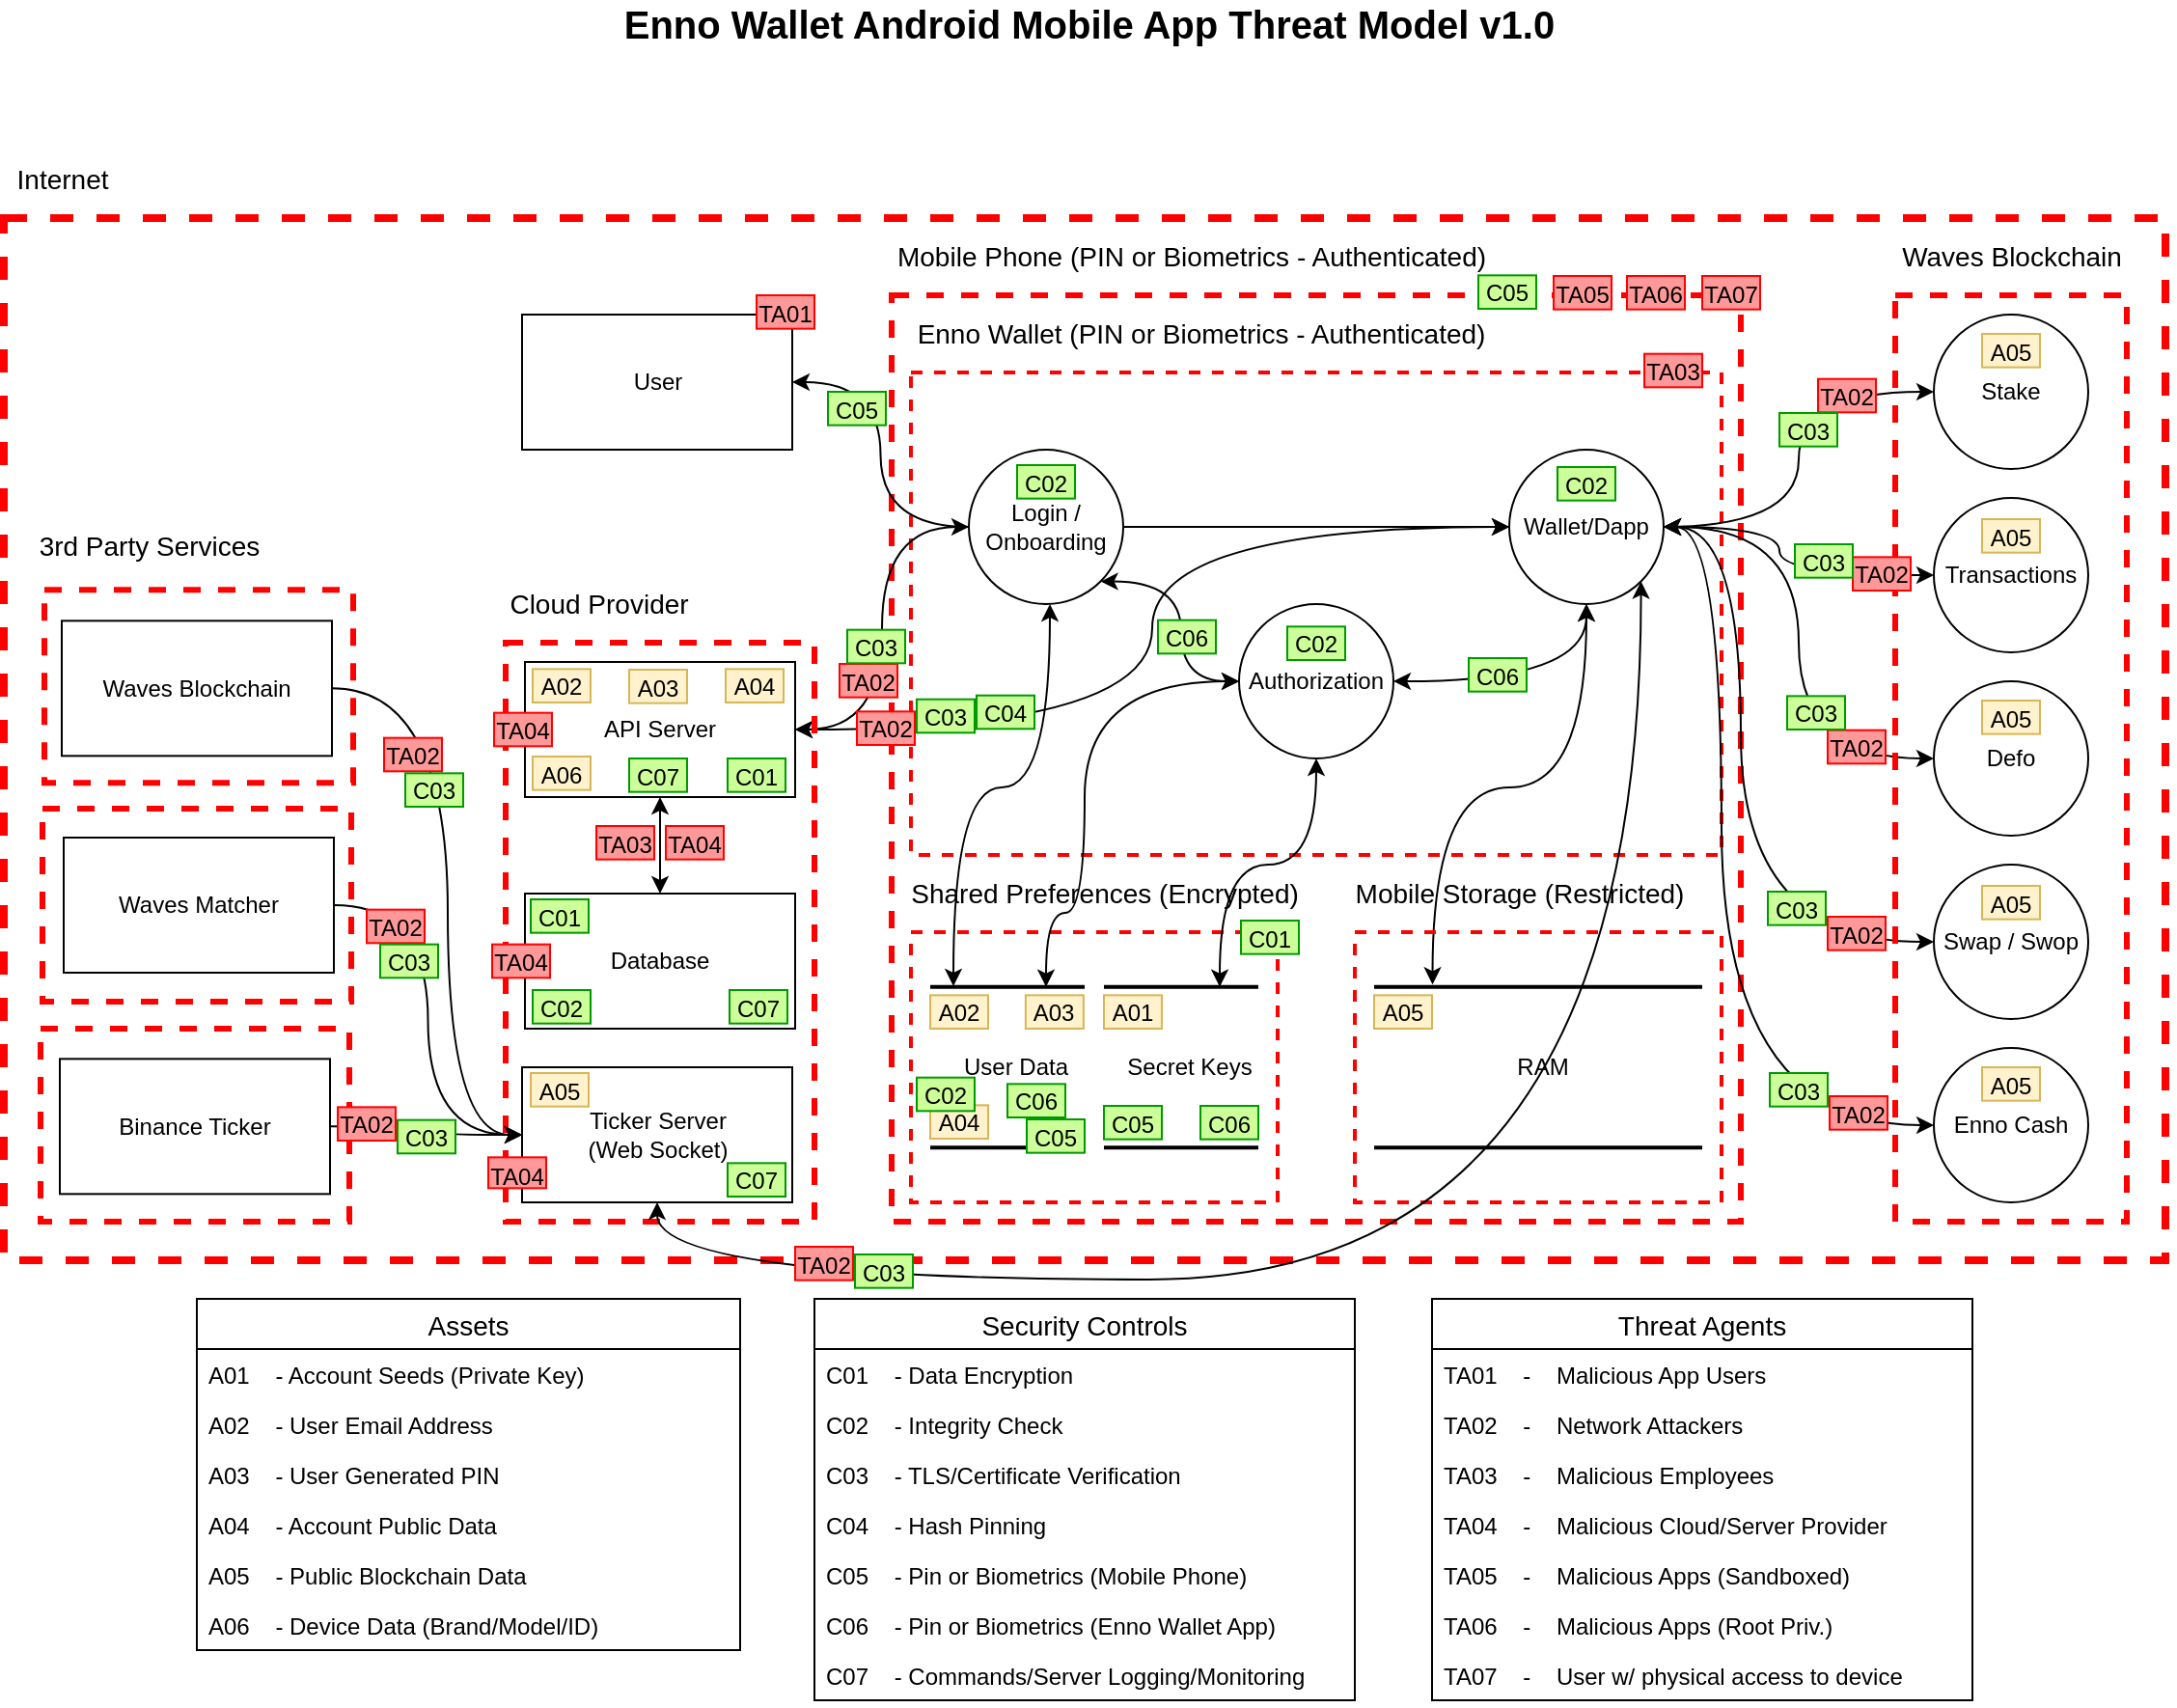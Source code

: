 <mxfile version="15.1.3" type="device" pages="2"><diagram id="aKXzScVVXjiGamWt8w1J" name="v1.0"><mxGraphModel dx="1106" dy="2078" grid="1" gridSize="10" guides="1" tooltips="1" connect="1" arrows="1" fold="1" page="1" pageScale="1" pageWidth="1700" pageHeight="1100" math="0" shadow="0"><root><mxCell id="0"/><mxCell id="1" parent="0"/><mxCell id="zsjIsLgALJWRBPnOnH49-1" value="&lt;font size=&quot;1&quot;&gt;&lt;b style=&quot;font-size: 20px&quot;&gt;Enno Wallet Android Mobile App Threat Model v1.0&lt;/b&gt;&lt;/font&gt;" style="text;html=1;align=center;verticalAlign=middle;resizable=0;points=[];autosize=1;strokeColor=none;" parent="1" vertex="1"><mxGeometry x="600" y="-1030" width="500" height="20" as="geometry"/></mxCell><mxCell id="zsjIsLgALJWRBPnOnH49-2" value="" style="rounded=0;whiteSpace=wrap;html=1;dashed=1;fillColor=none;strokeColor=#FF0000;strokeWidth=3;" parent="1" vertex="1"><mxGeometry x="748" y="-879" width="440" height="480" as="geometry"/></mxCell><mxCell id="zsjIsLgALJWRBPnOnH49-3" value="" style="group" parent="1" vertex="1" connectable="0"><mxGeometry x="748" y="-579" width="665" height="200" as="geometry"/></mxCell><mxCell id="zsjIsLgALJWRBPnOnH49-4" value="" style="rounded=0;whiteSpace=wrap;html=1;dashed=1;fillColor=none;strokeWidth=4;strokeColor=#FF0000;" parent="zsjIsLgALJWRBPnOnH49-3" vertex="1"><mxGeometry x="-460" y="-340" width="1120" height="540" as="geometry"/></mxCell><mxCell id="zsjIsLgALJWRBPnOnH49-5" value="&lt;font style=&quot;font-size: 14px&quot;&gt;Shared Preferences (Encrypted)&lt;/font&gt;" style="text;html=1;align=center;verticalAlign=middle;resizable=0;points=[];autosize=1;strokeColor=none;" parent="zsjIsLgALJWRBPnOnH49-3" vertex="1"><mxGeometry width="220" height="20" as="geometry"/></mxCell><mxCell id="zsjIsLgALJWRBPnOnH49-6" value="" style="rounded=0;whiteSpace=wrap;html=1;dashed=1;fillColor=none;strokeWidth=2;strokeColor=#FF0000;" parent="zsjIsLgALJWRBPnOnH49-3" vertex="1"><mxGeometry x="10" y="30" width="190" height="140" as="geometry"/></mxCell><mxCell id="zsjIsLgALJWRBPnOnH49-7" value="A04" style="text;html=1;strokeColor=#d6b656;fillColor=#fff2cc;align=center;verticalAlign=middle;whiteSpace=wrap;overflow=hidden;" parent="zsjIsLgALJWRBPnOnH49-3" vertex="1"><mxGeometry x="20" y="119.67" width="30" height="17.33" as="geometry"/></mxCell><mxCell id="zsjIsLgALJWRBPnOnH49-8" value="" style="group" parent="zsjIsLgALJWRBPnOnH49-3" vertex="1" connectable="0"><mxGeometry x="110" y="50" width="80" height="100" as="geometry"/></mxCell><mxCell id="zsjIsLgALJWRBPnOnH49-9" value="" style="line;strokeWidth=2;html=1;fillColor=none;" parent="zsjIsLgALJWRBPnOnH49-8" vertex="1"><mxGeometry width="80" height="16.667" as="geometry"/></mxCell><mxCell id="zsjIsLgALJWRBPnOnH49-10" value="" style="line;strokeWidth=2;html=1;fillColor=none;" parent="zsjIsLgALJWRBPnOnH49-8" vertex="1"><mxGeometry y="83.333" width="80" height="16.667" as="geometry"/></mxCell><mxCell id="zsjIsLgALJWRBPnOnH49-11" value="Secret Keys" style="text;html=1;align=center;verticalAlign=middle;resizable=0;points=[];autosize=1;strokeColor=none;" parent="zsjIsLgALJWRBPnOnH49-8" vertex="1"><mxGeometry x="4.442" y="39.998" width="80" height="20" as="geometry"/></mxCell><mxCell id="zsjIsLgALJWRBPnOnH49-12" value="A01" style="text;html=1;strokeColor=#d6b656;fillColor=#fff2cc;align=center;verticalAlign=middle;whiteSpace=wrap;overflow=hidden;" parent="zsjIsLgALJWRBPnOnH49-8" vertex="1"><mxGeometry y="12.67" width="30" height="17.33" as="geometry"/></mxCell><mxCell id="zsjIsLgALJWRBPnOnH49-13" value="C05" style="text;html=1;strokeColor=#009900;fillColor=#CCFF99;align=center;verticalAlign=middle;whiteSpace=wrap;overflow=hidden;" parent="zsjIsLgALJWRBPnOnH49-8" vertex="1"><mxGeometry y="70" width="30" height="17.33" as="geometry"/></mxCell><mxCell id="zsjIsLgALJWRBPnOnH49-14" value="C06" style="text;html=1;strokeColor=#009900;fillColor=#CCFF99;align=center;verticalAlign=middle;whiteSpace=wrap;overflow=hidden;" parent="zsjIsLgALJWRBPnOnH49-8" vertex="1"><mxGeometry x="50" y="70" width="30" height="17.33" as="geometry"/></mxCell><mxCell id="zsjIsLgALJWRBPnOnH49-15" value="" style="group" parent="zsjIsLgALJWRBPnOnH49-3" vertex="1" connectable="0"><mxGeometry x="20" y="50" width="80" height="100" as="geometry"/></mxCell><mxCell id="zsjIsLgALJWRBPnOnH49-16" value="" style="line;strokeWidth=2;html=1;fillColor=none;" parent="zsjIsLgALJWRBPnOnH49-15" vertex="1"><mxGeometry width="80" height="16.667" as="geometry"/></mxCell><mxCell id="zsjIsLgALJWRBPnOnH49-17" value="" style="line;strokeWidth=2;html=1;fillColor=none;" parent="zsjIsLgALJWRBPnOnH49-15" vertex="1"><mxGeometry y="83.333" width="80" height="16.667" as="geometry"/></mxCell><mxCell id="zsjIsLgALJWRBPnOnH49-18" value="User Data" style="text;html=1;align=center;verticalAlign=middle;resizable=0;points=[];autosize=1;strokeColor=none;" parent="zsjIsLgALJWRBPnOnH49-15" vertex="1"><mxGeometry x="9.442" y="39.998" width="70" height="20" as="geometry"/></mxCell><mxCell id="zsjIsLgALJWRBPnOnH49-19" value="A03" style="text;html=1;strokeColor=#d6b656;fillColor=#fff2cc;align=center;verticalAlign=middle;whiteSpace=wrap;overflow=hidden;" parent="zsjIsLgALJWRBPnOnH49-15" vertex="1"><mxGeometry x="49.44" y="12.67" width="30" height="17.33" as="geometry"/></mxCell><mxCell id="zsjIsLgALJWRBPnOnH49-20" value="C05" style="text;html=1;strokeColor=#009900;fillColor=#CCFF99;align=center;verticalAlign=middle;whiteSpace=wrap;overflow=hidden;" parent="zsjIsLgALJWRBPnOnH49-15" vertex="1"><mxGeometry x="50" y="77" width="30" height="17.33" as="geometry"/></mxCell><mxCell id="zsjIsLgALJWRBPnOnH49-21" value="C06" style="text;html=1;strokeColor=#009900;fillColor=#CCFF99;align=center;verticalAlign=middle;whiteSpace=wrap;overflow=hidden;" parent="zsjIsLgALJWRBPnOnH49-15" vertex="1"><mxGeometry x="40" y="58.67" width="30" height="17.33" as="geometry"/></mxCell><mxCell id="zsjIsLgALJWRBPnOnH49-22" value="A02" style="text;html=1;strokeColor=#d6b656;fillColor=#fff2cc;align=center;verticalAlign=middle;whiteSpace=wrap;overflow=hidden;" parent="zsjIsLgALJWRBPnOnH49-3" vertex="1"><mxGeometry x="20" y="62.67" width="30" height="17.33" as="geometry"/></mxCell><mxCell id="zsjIsLgALJWRBPnOnH49-23" value="C02" style="text;html=1;strokeColor=#009900;fillColor=#CCFF99;align=center;verticalAlign=middle;whiteSpace=wrap;overflow=hidden;" parent="zsjIsLgALJWRBPnOnH49-3" vertex="1"><mxGeometry x="13" y="105.34" width="30" height="17.33" as="geometry"/></mxCell><mxCell id="zsjIsLgALJWRBPnOnH49-24" value="C01" style="text;html=1;strokeColor=#009900;fillColor=#CCFF99;align=center;verticalAlign=middle;whiteSpace=wrap;overflow=hidden;" parent="zsjIsLgALJWRBPnOnH49-3" vertex="1"><mxGeometry x="181" y="24.0" width="30" height="17.33" as="geometry"/></mxCell><mxCell id="zsjIsLgALJWRBPnOnH49-25" value="" style="rounded=0;whiteSpace=wrap;html=1;dashed=1;fillColor=none;strokeWidth=3;strokeColor=#FF0000;" parent="1" vertex="1"><mxGeometry x="309" y="-726.33" width="160" height="100" as="geometry"/></mxCell><mxCell id="zsjIsLgALJWRBPnOnH49-26" value="" style="rounded=0;whiteSpace=wrap;html=1;dashed=1;fillColor=none;strokeWidth=3;strokeColor=#FF0000;" parent="1" vertex="1"><mxGeometry x="308" y="-613" width="160" height="100" as="geometry"/></mxCell><mxCell id="zsjIsLgALJWRBPnOnH49-27" value="" style="rounded=0;whiteSpace=wrap;html=1;dashed=1;fillColor=none;strokeWidth=3;strokeColor=#FF0000;" parent="1" vertex="1"><mxGeometry x="307" y="-499" width="160" height="100" as="geometry"/></mxCell><mxCell id="zsjIsLgALJWRBPnOnH49-28" value="" style="rounded=0;whiteSpace=wrap;html=1;dashed=1;fillColor=none;strokeWidth=2;strokeColor=#FF0000;" parent="1" vertex="1"><mxGeometry x="758" y="-839" width="420" height="250" as="geometry"/></mxCell><mxCell id="zsjIsLgALJWRBPnOnH49-29" value="&lt;font style=&quot;font-size: 14px&quot;&gt;Mobile Phone (PIN or Biometrics - Authenticated)&lt;/font&gt;" style="text;html=1;align=center;verticalAlign=middle;resizable=0;points=[];autosize=1;strokeColor=none;" parent="1" vertex="1"><mxGeometry x="743" y="-909" width="320" height="20" as="geometry"/></mxCell><mxCell id="zsjIsLgALJWRBPnOnH49-30" value="&lt;font style=&quot;font-size: 14px&quot;&gt;Enno Wallet (PIN or Biometrics - Authenticated)&lt;/font&gt;" style="text;html=1;align=center;verticalAlign=middle;resizable=0;points=[];autosize=1;strokeColor=none;" parent="1" vertex="1"><mxGeometry x="753" y="-869" width="310" height="20" as="geometry"/></mxCell><mxCell id="zsjIsLgALJWRBPnOnH49-31" value="&lt;font style=&quot;font-size: 14px&quot;&gt;Internet&lt;/font&gt;" style="text;html=1;align=center;verticalAlign=middle;resizable=0;points=[];autosize=1;strokeColor=none;" parent="1" vertex="1"><mxGeometry x="288" y="-949" width="60" height="20" as="geometry"/></mxCell><mxCell id="zsjIsLgALJWRBPnOnH49-32" style="edgeStyle=orthogonalEdgeStyle;curved=1;rounded=0;orthogonalLoop=1;jettySize=auto;html=1;entryX=1;entryY=0.5;entryDx=0;entryDy=0;startArrow=classic;startFill=1;" parent="1" source="zsjIsLgALJWRBPnOnH49-37" target="zsjIsLgALJWRBPnOnH49-77" edge="1"><mxGeometry relative="1" as="geometry"/></mxCell><mxCell id="zsjIsLgALJWRBPnOnH49-33" style="edgeStyle=orthogonalEdgeStyle;curved=1;rounded=0;orthogonalLoop=1;jettySize=auto;html=1;startArrow=classic;startFill=1;" parent="1" edge="1"><mxGeometry relative="1" as="geometry"><mxPoint x="780" y="-521.0" as="targetPoint"/><Array as="points"><mxPoint x="830" y="-624"/><mxPoint x="780" y="-624"/></Array><mxPoint x="830" y="-719" as="sourcePoint"/></mxGeometry></mxCell><mxCell id="zsjIsLgALJWRBPnOnH49-34" style="edgeStyle=orthogonalEdgeStyle;curved=1;rounded=0;orthogonalLoop=1;jettySize=auto;html=1;entryX=0;entryY=0.5;entryDx=0;entryDy=0;startArrow=none;startFill=0;" parent="1" source="zsjIsLgALJWRBPnOnH49-37" target="zsjIsLgALJWRBPnOnH49-45" edge="1"><mxGeometry relative="1" as="geometry"/></mxCell><mxCell id="zsjIsLgALJWRBPnOnH49-35" style="edgeStyle=orthogonalEdgeStyle;curved=1;rounded=0;orthogonalLoop=1;jettySize=auto;html=1;entryX=0;entryY=0.5;entryDx=0;entryDy=0;startArrow=classic;startFill=1;exitX=1;exitY=1;exitDx=0;exitDy=0;" parent="1" source="zsjIsLgALJWRBPnOnH49-37" target="zsjIsLgALJWRBPnOnH49-49" edge="1"><mxGeometry relative="1" as="geometry"/></mxCell><mxCell id="zsjIsLgALJWRBPnOnH49-36" style="edgeStyle=orthogonalEdgeStyle;curved=1;rounded=0;orthogonalLoop=1;jettySize=auto;html=1;entryX=1;entryY=0.5;entryDx=0;entryDy=0;" parent="1" source="zsjIsLgALJWRBPnOnH49-37" target="zsjIsLgALJWRBPnOnH49-72" edge="1"><mxGeometry relative="1" as="geometry"/></mxCell><mxCell id="zsjIsLgALJWRBPnOnH49-37" value="Login / Onboarding" style="ellipse;whiteSpace=wrap;html=1;aspect=fixed;strokeColor=#000000;fillColor=none;" parent="1" vertex="1"><mxGeometry x="788" y="-799" width="80" height="80" as="geometry"/></mxCell><mxCell id="zsjIsLgALJWRBPnOnH49-38" style="edgeStyle=orthogonalEdgeStyle;curved=1;rounded=0;orthogonalLoop=1;jettySize=auto;html=1;entryX=0;entryY=0.5;entryDx=0;entryDy=0;startArrow=classic;startFill=1;" parent="1" source="zsjIsLgALJWRBPnOnH49-45" target="zsjIsLgALJWRBPnOnH49-56" edge="1"><mxGeometry relative="1" as="geometry"><Array as="points"><mxPoint x="1208" y="-759"/><mxPoint x="1208" y="-734"/></Array></mxGeometry></mxCell><mxCell id="zsjIsLgALJWRBPnOnH49-39" style="edgeStyle=orthogonalEdgeStyle;curved=1;rounded=0;orthogonalLoop=1;jettySize=auto;html=1;entryX=0;entryY=0.5;entryDx=0;entryDy=0;startArrow=classic;startFill=1;" parent="1" source="zsjIsLgALJWRBPnOnH49-45" target="zsjIsLgALJWRBPnOnH49-55" edge="1"><mxGeometry relative="1" as="geometry"/></mxCell><mxCell id="zsjIsLgALJWRBPnOnH49-40" style="edgeStyle=orthogonalEdgeStyle;curved=1;rounded=0;orthogonalLoop=1;jettySize=auto;html=1;entryX=0;entryY=0.5;entryDx=0;entryDy=0;startArrow=classic;startFill=1;" parent="1" source="zsjIsLgALJWRBPnOnH49-45" target="zsjIsLgALJWRBPnOnH49-57" edge="1"><mxGeometry relative="1" as="geometry"><Array as="points"><mxPoint x="1188" y="-759"/><mxPoint x="1188" y="-544"/></Array></mxGeometry></mxCell><mxCell id="zsjIsLgALJWRBPnOnH49-41" style="edgeStyle=orthogonalEdgeStyle;curved=1;rounded=0;orthogonalLoop=1;jettySize=auto;html=1;entryX=0;entryY=0.5;entryDx=0;entryDy=0;startArrow=classic;startFill=1;" parent="1" source="zsjIsLgALJWRBPnOnH49-45" target="zsjIsLgALJWRBPnOnH49-58" edge="1"><mxGeometry relative="1" as="geometry"><Array as="points"><mxPoint x="1178" y="-759"/><mxPoint x="1178" y="-449"/></Array></mxGeometry></mxCell><mxCell id="zsjIsLgALJWRBPnOnH49-42" style="edgeStyle=orthogonalEdgeStyle;curved=1;rounded=0;orthogonalLoop=1;jettySize=auto;html=1;entryX=1;entryY=0.5;entryDx=0;entryDy=0;startArrow=classic;startFill=1;" parent="1" source="zsjIsLgALJWRBPnOnH49-45" target="zsjIsLgALJWRBPnOnH49-77" edge="1"><mxGeometry relative="1" as="geometry"/></mxCell><mxCell id="zsjIsLgALJWRBPnOnH49-43" style="edgeStyle=orthogonalEdgeStyle;curved=1;rounded=0;orthogonalLoop=1;jettySize=auto;html=1;entryX=0.178;entryY=0.43;entryDx=0;entryDy=0;entryPerimeter=0;startArrow=classic;startFill=1;" parent="1" source="zsjIsLgALJWRBPnOnH49-45" target="zsjIsLgALJWRBPnOnH49-68" edge="1"><mxGeometry relative="1" as="geometry"/></mxCell><mxCell id="zsjIsLgALJWRBPnOnH49-44" style="edgeStyle=orthogonalEdgeStyle;curved=1;rounded=0;orthogonalLoop=1;jettySize=auto;html=1;entryX=0;entryY=0.5;entryDx=0;entryDy=0;" parent="1" source="zsjIsLgALJWRBPnOnH49-45" target="zsjIsLgALJWRBPnOnH49-54" edge="1"><mxGeometry relative="1" as="geometry"/></mxCell><mxCell id="zsjIsLgALJWRBPnOnH49-45" value="Wallet/Dapp" style="ellipse;whiteSpace=wrap;html=1;aspect=fixed;strokeColor=#000000;fillColor=none;" parent="1" vertex="1"><mxGeometry x="1068" y="-799" width="80" height="80" as="geometry"/></mxCell><mxCell id="zsjIsLgALJWRBPnOnH49-46" style="edgeStyle=orthogonalEdgeStyle;curved=1;rounded=0;orthogonalLoop=1;jettySize=auto;html=1;entryX=0.75;entryY=0.5;entryDx=0;entryDy=0;entryPerimeter=0;startArrow=classic;startFill=1;" parent="1" source="zsjIsLgALJWRBPnOnH49-49" target="zsjIsLgALJWRBPnOnH49-9" edge="1"><mxGeometry relative="1" as="geometry"><Array as="points"><mxPoint x="968" y="-584"/><mxPoint x="918" y="-584"/></Array></mxGeometry></mxCell><mxCell id="zsjIsLgALJWRBPnOnH49-47" style="edgeStyle=orthogonalEdgeStyle;curved=1;rounded=0;orthogonalLoop=1;jettySize=auto;html=1;entryX=0.75;entryY=0.5;entryDx=0;entryDy=0;entryPerimeter=0;startArrow=classic;startFill=1;" parent="1" source="zsjIsLgALJWRBPnOnH49-49" target="zsjIsLgALJWRBPnOnH49-16" edge="1"><mxGeometry relative="1" as="geometry"><Array as="points"><mxPoint x="848" y="-679"/><mxPoint x="848" y="-559"/><mxPoint x="828" y="-559"/></Array></mxGeometry></mxCell><mxCell id="zsjIsLgALJWRBPnOnH49-48" style="edgeStyle=orthogonalEdgeStyle;curved=1;rounded=0;orthogonalLoop=1;jettySize=auto;html=1;entryX=0.5;entryY=1;entryDx=0;entryDy=0;startArrow=classic;startFill=1;" parent="1" source="zsjIsLgALJWRBPnOnH49-49" target="zsjIsLgALJWRBPnOnH49-45" edge="1"><mxGeometry relative="1" as="geometry"/></mxCell><mxCell id="zsjIsLgALJWRBPnOnH49-49" value="Authorization" style="ellipse;whiteSpace=wrap;html=1;aspect=fixed;strokeColor=#000000;fillColor=none;" parent="1" vertex="1"><mxGeometry x="928" y="-719" width="80" height="80" as="geometry"/></mxCell><mxCell id="zsjIsLgALJWRBPnOnH49-50" value="" style="group" parent="1" vertex="1" connectable="0"><mxGeometry x="1263" y="-909" width="130" height="510" as="geometry"/></mxCell><mxCell id="zsjIsLgALJWRBPnOnH49-51" value="&lt;font style=&quot;font-size: 14px&quot;&gt;Waves Blockchain&lt;/font&gt;" style="text;html=1;align=center;verticalAlign=middle;resizable=0;points=[];autosize=1;strokeColor=none;" parent="zsjIsLgALJWRBPnOnH49-50" vertex="1"><mxGeometry width="130" height="20" as="geometry"/></mxCell><mxCell id="zsjIsLgALJWRBPnOnH49-52" value="" style="group" parent="zsjIsLgALJWRBPnOnH49-50" vertex="1" connectable="0"><mxGeometry x="5" y="30" width="120" height="480" as="geometry"/></mxCell><mxCell id="zsjIsLgALJWRBPnOnH49-53" value="" style="rounded=0;whiteSpace=wrap;html=1;dashed=1;fillColor=none;strokeWidth=3;strokeColor=#FF0000;" parent="zsjIsLgALJWRBPnOnH49-52" vertex="1"><mxGeometry width="120" height="480" as="geometry"/></mxCell><mxCell id="zsjIsLgALJWRBPnOnH49-54" value="Stake" style="ellipse;whiteSpace=wrap;html=1;aspect=fixed;strokeColor=#000000;fillColor=none;" parent="zsjIsLgALJWRBPnOnH49-52" vertex="1"><mxGeometry x="20" y="10" width="80" height="80" as="geometry"/></mxCell><mxCell id="zsjIsLgALJWRBPnOnH49-55" value="Defo" style="ellipse;whiteSpace=wrap;html=1;aspect=fixed;strokeColor=#000000;fillColor=none;" parent="zsjIsLgALJWRBPnOnH49-52" vertex="1"><mxGeometry x="20" y="200" width="80" height="80" as="geometry"/></mxCell><mxCell id="zsjIsLgALJWRBPnOnH49-56" value="Transactions" style="ellipse;whiteSpace=wrap;html=1;aspect=fixed;strokeColor=#000000;fillColor=none;" parent="zsjIsLgALJWRBPnOnH49-52" vertex="1"><mxGeometry x="20" y="105" width="80" height="80" as="geometry"/></mxCell><mxCell id="zsjIsLgALJWRBPnOnH49-57" value="Swap /&amp;nbsp;Swop" style="ellipse;whiteSpace=wrap;html=1;aspect=fixed;strokeColor=#000000;fillColor=none;" parent="zsjIsLgALJWRBPnOnH49-52" vertex="1"><mxGeometry x="20" y="295" width="80" height="80" as="geometry"/></mxCell><mxCell id="zsjIsLgALJWRBPnOnH49-58" value="Enno Cash" style="ellipse;whiteSpace=wrap;html=1;aspect=fixed;strokeColor=#000000;fillColor=none;" parent="zsjIsLgALJWRBPnOnH49-52" vertex="1"><mxGeometry x="20" y="390" width="80" height="80" as="geometry"/></mxCell><mxCell id="zsjIsLgALJWRBPnOnH49-59" value="A05" style="text;html=1;strokeColor=#d6b656;fillColor=#fff2cc;align=center;verticalAlign=middle;whiteSpace=wrap;overflow=hidden;" parent="zsjIsLgALJWRBPnOnH49-52" vertex="1"><mxGeometry x="45" y="20" width="30" height="17.33" as="geometry"/></mxCell><mxCell id="zsjIsLgALJWRBPnOnH49-60" value="A05" style="text;html=1;strokeColor=#d6b656;fillColor=#fff2cc;align=center;verticalAlign=middle;whiteSpace=wrap;overflow=hidden;" parent="zsjIsLgALJWRBPnOnH49-52" vertex="1"><mxGeometry x="45" y="116" width="30" height="17.33" as="geometry"/></mxCell><mxCell id="zsjIsLgALJWRBPnOnH49-61" value="A05" style="text;html=1;strokeColor=#d6b656;fillColor=#fff2cc;align=center;verticalAlign=middle;whiteSpace=wrap;overflow=hidden;" parent="zsjIsLgALJWRBPnOnH49-52" vertex="1"><mxGeometry x="45" y="210" width="30" height="17.33" as="geometry"/></mxCell><mxCell id="zsjIsLgALJWRBPnOnH49-62" value="A05" style="text;html=1;strokeColor=#d6b656;fillColor=#fff2cc;align=center;verticalAlign=middle;whiteSpace=wrap;overflow=hidden;" parent="zsjIsLgALJWRBPnOnH49-52" vertex="1"><mxGeometry x="45" y="306" width="30" height="17.33" as="geometry"/></mxCell><mxCell id="zsjIsLgALJWRBPnOnH49-63" value="A05" style="text;html=1;strokeColor=#d6b656;fillColor=#fff2cc;align=center;verticalAlign=middle;whiteSpace=wrap;overflow=hidden;" parent="zsjIsLgALJWRBPnOnH49-52" vertex="1"><mxGeometry x="45" y="400" width="30" height="17.33" as="geometry"/></mxCell><mxCell id="zsjIsLgALJWRBPnOnH49-64" value="" style="group" parent="1" vertex="1" connectable="0"><mxGeometry x="978" y="-579" width="200" height="170" as="geometry"/></mxCell><mxCell id="zsjIsLgALJWRBPnOnH49-65" value="" style="rounded=0;whiteSpace=wrap;html=1;dashed=1;fillColor=none;strokeWidth=2;strokeColor=#FF0000;" parent="zsjIsLgALJWRBPnOnH49-64" vertex="1"><mxGeometry x="10" y="30" width="190" height="140" as="geometry"/></mxCell><mxCell id="zsjIsLgALJWRBPnOnH49-66" value="&lt;font style=&quot;font-size: 14px&quot;&gt;Mobile Storage (Restricted)&lt;/font&gt;" style="text;html=1;align=center;verticalAlign=middle;resizable=0;points=[];autosize=1;strokeColor=none;" parent="zsjIsLgALJWRBPnOnH49-64" vertex="1"><mxGeometry width="190" height="20" as="geometry"/></mxCell><mxCell id="zsjIsLgALJWRBPnOnH49-67" value="" style="group" parent="zsjIsLgALJWRBPnOnH49-64" vertex="1" connectable="0"><mxGeometry x="20" y="50" width="170" height="100" as="geometry"/></mxCell><mxCell id="zsjIsLgALJWRBPnOnH49-68" value="" style="line;strokeWidth=2;html=1;fillColor=none;" parent="zsjIsLgALJWRBPnOnH49-67" vertex="1"><mxGeometry width="170" height="16.667" as="geometry"/></mxCell><mxCell id="zsjIsLgALJWRBPnOnH49-69" value="" style="line;strokeWidth=2;html=1;fillColor=none;" parent="zsjIsLgALJWRBPnOnH49-67" vertex="1"><mxGeometry y="83.333" width="170" height="16.667" as="geometry"/></mxCell><mxCell id="zsjIsLgALJWRBPnOnH49-70" value="RAM" style="text;html=1;align=center;verticalAlign=middle;resizable=0;points=[];autosize=1;strokeColor=none;" parent="zsjIsLgALJWRBPnOnH49-67" vertex="1"><mxGeometry x="67.107" y="39.998" width="40" height="20" as="geometry"/></mxCell><mxCell id="zsjIsLgALJWRBPnOnH49-71" value="A05" style="text;html=1;strokeColor=#d6b656;fillColor=#fff2cc;align=center;verticalAlign=middle;whiteSpace=wrap;overflow=hidden;" parent="zsjIsLgALJWRBPnOnH49-67" vertex="1"><mxGeometry y="12.67" width="30" height="17.33" as="geometry"/></mxCell><mxCell id="zsjIsLgALJWRBPnOnH49-72" value="User" style="rounded=0;whiteSpace=wrap;html=1;strokeColor=#000000;fillColor=none;" parent="1" vertex="1"><mxGeometry x="556.5" y="-869" width="140" height="70" as="geometry"/></mxCell><mxCell id="zsjIsLgALJWRBPnOnH49-73" value="" style="group" parent="1" vertex="1" connectable="0"><mxGeometry x="545" y="-729" width="183" height="330" as="geometry"/></mxCell><mxCell id="zsjIsLgALJWRBPnOnH49-74" value="Database" style="rounded=0;whiteSpace=wrap;html=1;strokeColor=#000000;fillColor=none;" parent="zsjIsLgALJWRBPnOnH49-73" vertex="1"><mxGeometry x="13" y="160" width="140" height="70" as="geometry"/></mxCell><mxCell id="zsjIsLgALJWRBPnOnH49-75" value="" style="rounded=0;whiteSpace=wrap;html=1;dashed=1;fillColor=none;strokeWidth=3;strokeColor=#FF0000;" parent="zsjIsLgALJWRBPnOnH49-73" vertex="1"><mxGeometry x="3" y="30" width="160" height="300" as="geometry"/></mxCell><mxCell id="zsjIsLgALJWRBPnOnH49-76" value="&lt;font style=&quot;font-size: 14px&quot;&gt;Cloud Provider&lt;/font&gt;" style="text;html=1;align=center;verticalAlign=middle;resizable=0;points=[];autosize=1;strokeColor=none;" parent="zsjIsLgALJWRBPnOnH49-73" vertex="1"><mxGeometry x="-4" width="110" height="20" as="geometry"/></mxCell><mxCell id="zsjIsLgALJWRBPnOnH49-77" value="API Server" style="rounded=0;whiteSpace=wrap;html=1;strokeColor=#000000;fillColor=none;" parent="zsjIsLgALJWRBPnOnH49-73" vertex="1"><mxGeometry x="13" y="40" width="140" height="70" as="geometry"/></mxCell><mxCell id="zsjIsLgALJWRBPnOnH49-78" value="A02" style="text;html=1;strokeColor=#d6b656;fillColor=#fff2cc;align=center;verticalAlign=middle;whiteSpace=wrap;overflow=hidden;" parent="zsjIsLgALJWRBPnOnH49-73" vertex="1"><mxGeometry x="17" y="43.67" width="30" height="17.33" as="geometry"/></mxCell><mxCell id="zsjIsLgALJWRBPnOnH49-79" value="A03" style="text;html=1;strokeColor=#d6b656;fillColor=#fff2cc;align=center;verticalAlign=middle;whiteSpace=wrap;overflow=hidden;" parent="zsjIsLgALJWRBPnOnH49-73" vertex="1"><mxGeometry x="67" y="44" width="30" height="17.33" as="geometry"/></mxCell><mxCell id="zsjIsLgALJWRBPnOnH49-80" value="A04" style="text;html=1;strokeColor=#d6b656;fillColor=#fff2cc;align=center;verticalAlign=middle;whiteSpace=wrap;overflow=hidden;" parent="zsjIsLgALJWRBPnOnH49-73" vertex="1"><mxGeometry x="117" y="43.67" width="30" height="17.33" as="geometry"/></mxCell><mxCell id="zsjIsLgALJWRBPnOnH49-81" value="A06" style="text;html=1;strokeColor=#d6b656;fillColor=#fff2cc;align=center;verticalAlign=middle;whiteSpace=wrap;overflow=hidden;" parent="zsjIsLgALJWRBPnOnH49-73" vertex="1"><mxGeometry x="17" y="89" width="30" height="17.33" as="geometry"/></mxCell><mxCell id="zsjIsLgALJWRBPnOnH49-82" value="Ticker Server&lt;br&gt;(Web Socket)" style="rounded=0;whiteSpace=wrap;html=1;strokeColor=#000000;fillColor=none;" parent="zsjIsLgALJWRBPnOnH49-73" vertex="1"><mxGeometry x="11.5" y="250" width="140" height="70" as="geometry"/></mxCell><mxCell id="zsjIsLgALJWRBPnOnH49-83" value="A05" style="text;html=1;strokeColor=#d6b656;fillColor=#fff2cc;align=center;verticalAlign=middle;whiteSpace=wrap;overflow=hidden;" parent="zsjIsLgALJWRBPnOnH49-73" vertex="1"><mxGeometry x="16" y="253.0" width="30" height="17.33" as="geometry"/></mxCell><mxCell id="zsjIsLgALJWRBPnOnH49-84" value="TA04" style="text;html=1;strokeColor=#FF0000;fillColor=#FF9999;align=center;verticalAlign=middle;whiteSpace=wrap;overflow=hidden;" parent="zsjIsLgALJWRBPnOnH49-73" vertex="1"><mxGeometry x="-6" y="296.67" width="30" height="16" as="geometry"/></mxCell><mxCell id="zsjIsLgALJWRBPnOnH49-85" value="C01" style="text;html=1;strokeColor=#009900;fillColor=#CCFF99;align=center;verticalAlign=middle;whiteSpace=wrap;overflow=hidden;" parent="zsjIsLgALJWRBPnOnH49-73" vertex="1"><mxGeometry x="16" y="163" width="30" height="17.33" as="geometry"/></mxCell><mxCell id="zsjIsLgALJWRBPnOnH49-86" style="edgeStyle=orthogonalEdgeStyle;rounded=0;orthogonalLoop=1;jettySize=auto;html=1;entryX=0.5;entryY=1;entryDx=0;entryDy=0;curved=1;startArrow=classic;startFill=1;" parent="zsjIsLgALJWRBPnOnH49-73" source="zsjIsLgALJWRBPnOnH49-74" target="zsjIsLgALJWRBPnOnH49-77" edge="1"><mxGeometry relative="1" as="geometry"/></mxCell><mxCell id="zsjIsLgALJWRBPnOnH49-87" value="TA04" style="text;html=1;strokeColor=#FF0000;fillColor=#FF9999;align=center;verticalAlign=middle;whiteSpace=wrap;overflow=hidden;" parent="zsjIsLgALJWRBPnOnH49-73" vertex="1"><mxGeometry x="-4" y="186.33" width="30" height="17.33" as="geometry"/></mxCell><mxCell id="zsjIsLgALJWRBPnOnH49-88" value="C02" style="text;html=1;strokeColor=#009900;fillColor=#CCFF99;align=center;verticalAlign=middle;whiteSpace=wrap;overflow=hidden;" parent="zsjIsLgALJWRBPnOnH49-73" vertex="1"><mxGeometry x="17" y="210" width="30" height="17.33" as="geometry"/></mxCell><mxCell id="zsjIsLgALJWRBPnOnH49-89" value="C01" style="text;html=1;strokeColor=#009900;fillColor=#CCFF99;align=center;verticalAlign=middle;whiteSpace=wrap;overflow=hidden;" parent="zsjIsLgALJWRBPnOnH49-73" vertex="1"><mxGeometry x="118" y="90" width="30" height="17.33" as="geometry"/></mxCell><mxCell id="zsjIsLgALJWRBPnOnH49-90" value="TA03" style="text;html=1;strokeColor=#FF0000;fillColor=#FF9999;align=center;verticalAlign=middle;whiteSpace=wrap;overflow=hidden;" parent="zsjIsLgALJWRBPnOnH49-73" vertex="1"><mxGeometry x="50" y="125.0" width="30" height="17.33" as="geometry"/></mxCell><mxCell id="zsjIsLgALJWRBPnOnH49-91" value="TA04" style="text;html=1;strokeColor=#FF0000;fillColor=#FF9999;align=center;verticalAlign=middle;whiteSpace=wrap;overflow=hidden;" parent="zsjIsLgALJWRBPnOnH49-73" vertex="1"><mxGeometry x="86" y="125.0" width="30" height="17.33" as="geometry"/></mxCell><mxCell id="zsjIsLgALJWRBPnOnH49-92" value="C07" style="text;html=1;strokeColor=#009900;fillColor=#CCFF99;align=center;verticalAlign=middle;whiteSpace=wrap;overflow=hidden;" parent="zsjIsLgALJWRBPnOnH49-73" vertex="1"><mxGeometry x="67" y="90" width="30" height="17.33" as="geometry"/></mxCell><mxCell id="zsjIsLgALJWRBPnOnH49-93" value="C07" style="text;html=1;strokeColor=#009900;fillColor=#CCFF99;align=center;verticalAlign=middle;whiteSpace=wrap;overflow=hidden;" parent="zsjIsLgALJWRBPnOnH49-73" vertex="1"><mxGeometry x="119" y="210" width="30" height="17.33" as="geometry"/></mxCell><mxCell id="zsjIsLgALJWRBPnOnH49-94" value="C07" style="text;html=1;strokeColor=#009900;fillColor=#CCFF99;align=center;verticalAlign=middle;whiteSpace=wrap;overflow=hidden;" parent="zsjIsLgALJWRBPnOnH49-73" vertex="1"><mxGeometry x="118" y="299.67" width="30" height="17.33" as="geometry"/></mxCell><mxCell id="zsjIsLgALJWRBPnOnH49-95" value="TA04" style="text;html=1;strokeColor=#FF0000;fillColor=#FF9999;align=center;verticalAlign=middle;whiteSpace=wrap;overflow=hidden;" parent="zsjIsLgALJWRBPnOnH49-73" vertex="1"><mxGeometry x="-3" y="66.33" width="30" height="17.33" as="geometry"/></mxCell><mxCell id="zsjIsLgALJWRBPnOnH49-96" value="TA02" style="text;html=1;strokeColor=#FF0000;fillColor=#FF9999;align=center;verticalAlign=middle;whiteSpace=wrap;overflow=hidden;" parent="zsjIsLgALJWRBPnOnH49-73" vertex="1"><mxGeometry x="176" y="41" width="30" height="17.33" as="geometry"/></mxCell><mxCell id="zsjIsLgALJWRBPnOnH49-97" value="TA07" style="text;html=1;strokeColor=#FF0000;fillColor=#FF9999;align=center;verticalAlign=middle;whiteSpace=wrap;overflow=hidden;" parent="1" vertex="1"><mxGeometry x="1168" y="-889" width="30" height="17.33" as="geometry"/></mxCell><mxCell id="zsjIsLgALJWRBPnOnH49-98" value="TA03" style="text;html=1;strokeColor=#FF0000;fillColor=#FF9999;align=center;verticalAlign=middle;whiteSpace=wrap;overflow=hidden;" parent="1" vertex="1"><mxGeometry x="1138" y="-848.66" width="30" height="17.33" as="geometry"/></mxCell><mxCell id="zsjIsLgALJWRBPnOnH49-99" value="TA02" style="text;html=1;strokeColor=#FF0000;fillColor=#FF9999;align=center;verticalAlign=middle;whiteSpace=wrap;overflow=hidden;" parent="1" vertex="1"><mxGeometry x="1228" y="-835.66" width="30" height="17.33" as="geometry"/></mxCell><mxCell id="zsjIsLgALJWRBPnOnH49-100" value="TA02" style="text;html=1;strokeColor=#FF0000;fillColor=#FF9999;align=center;verticalAlign=middle;whiteSpace=wrap;overflow=hidden;" parent="1" vertex="1"><mxGeometry x="1246" y="-743.33" width="30" height="17.33" as="geometry"/></mxCell><mxCell id="zsjIsLgALJWRBPnOnH49-101" value="TA02" style="text;html=1;strokeColor=#FF0000;fillColor=#FF9999;align=center;verticalAlign=middle;whiteSpace=wrap;overflow=hidden;" parent="1" vertex="1"><mxGeometry x="1233" y="-653.66" width="30" height="17.33" as="geometry"/></mxCell><mxCell id="zsjIsLgALJWRBPnOnH49-102" value="TA02" style="text;html=1;strokeColor=#FF0000;fillColor=#FF9999;align=center;verticalAlign=middle;whiteSpace=wrap;overflow=hidden;" parent="1" vertex="1"><mxGeometry x="1233" y="-557.0" width="30" height="17.33" as="geometry"/></mxCell><mxCell id="zsjIsLgALJWRBPnOnH49-103" value="TA02" style="text;html=1;strokeColor=#FF0000;fillColor=#FF9999;align=center;verticalAlign=middle;whiteSpace=wrap;overflow=hidden;" parent="1" vertex="1"><mxGeometry x="1234" y="-464.0" width="30" height="17.33" as="geometry"/></mxCell><mxCell id="zsjIsLgALJWRBPnOnH49-104" value="TA01" style="text;html=1;strokeColor=#FF0000;fillColor=#FF9999;align=center;verticalAlign=middle;whiteSpace=wrap;overflow=hidden;" parent="1" vertex="1"><mxGeometry x="678" y="-879" width="30" height="17.33" as="geometry"/></mxCell><mxCell id="zsjIsLgALJWRBPnOnH49-105" value="TA06" style="text;html=1;strokeColor=#FF0000;fillColor=#FF9999;align=center;verticalAlign=middle;whiteSpace=wrap;overflow=hidden;" parent="1" vertex="1"><mxGeometry x="1129" y="-889" width="30" height="17.33" as="geometry"/></mxCell><mxCell id="zsjIsLgALJWRBPnOnH49-106" value="TA05" style="text;html=1;strokeColor=#FF0000;fillColor=#FF9999;align=center;verticalAlign=middle;whiteSpace=wrap;overflow=hidden;" parent="1" vertex="1"><mxGeometry x="1091" y="-889" width="30" height="17.33" as="geometry"/></mxCell><mxCell id="zsjIsLgALJWRBPnOnH49-107" value="C03" style="text;html=1;strokeColor=#009900;fillColor=#CCFF99;align=center;verticalAlign=middle;whiteSpace=wrap;overflow=hidden;" parent="1" vertex="1"><mxGeometry x="1208" y="-818" width="30" height="17.33" as="geometry"/></mxCell><mxCell id="zsjIsLgALJWRBPnOnH49-108" value="C03" style="text;html=1;strokeColor=#009900;fillColor=#CCFF99;align=center;verticalAlign=middle;whiteSpace=wrap;overflow=hidden;" parent="1" vertex="1"><mxGeometry x="1216" y="-750" width="30" height="17.33" as="geometry"/></mxCell><mxCell id="zsjIsLgALJWRBPnOnH49-109" value="C03" style="text;html=1;strokeColor=#009900;fillColor=#CCFF99;align=center;verticalAlign=middle;whiteSpace=wrap;overflow=hidden;" parent="1" vertex="1"><mxGeometry x="1212" y="-671.33" width="30" height="17.33" as="geometry"/></mxCell><mxCell id="zsjIsLgALJWRBPnOnH49-110" value="C03" style="text;html=1;strokeColor=#009900;fillColor=#CCFF99;align=center;verticalAlign=middle;whiteSpace=wrap;overflow=hidden;" parent="1" vertex="1"><mxGeometry x="1202" y="-570" width="30" height="17.33" as="geometry"/></mxCell><mxCell id="zsjIsLgALJWRBPnOnH49-111" value="C03" style="text;html=1;strokeColor=#009900;fillColor=#CCFF99;align=center;verticalAlign=middle;whiteSpace=wrap;overflow=hidden;" parent="1" vertex="1"><mxGeometry x="1203" y="-476" width="30" height="17.33" as="geometry"/></mxCell><mxCell id="zsjIsLgALJWRBPnOnH49-112" value="Waves Matcher" style="rounded=0;whiteSpace=wrap;html=1;strokeColor=#000000;fillColor=none;" parent="1" vertex="1"><mxGeometry x="319" y="-598" width="140" height="70" as="geometry"/></mxCell><mxCell id="zsjIsLgALJWRBPnOnH49-113" value="Binance Ticker" style="rounded=0;whiteSpace=wrap;html=1;strokeColor=#000000;fillColor=none;" parent="1" vertex="1"><mxGeometry x="317" y="-483.33" width="140" height="70" as="geometry"/></mxCell><mxCell id="zsjIsLgALJWRBPnOnH49-114" value="Waves Blockchain" style="rounded=0;whiteSpace=wrap;html=1;strokeColor=#000000;fillColor=none;" parent="1" vertex="1"><mxGeometry x="318" y="-710.33" width="140" height="70" as="geometry"/></mxCell><mxCell id="zsjIsLgALJWRBPnOnH49-115" value="C05" style="text;html=1;strokeColor=#009900;fillColor=#CCFF99;align=center;verticalAlign=middle;whiteSpace=wrap;overflow=hidden;" parent="1" vertex="1"><mxGeometry x="1052" y="-889.33" width="30" height="17.33" as="geometry"/></mxCell><mxCell id="zsjIsLgALJWRBPnOnH49-116" style="edgeStyle=orthogonalEdgeStyle;rounded=0;orthogonalLoop=1;jettySize=auto;html=1;entryX=1;entryY=0.5;entryDx=0;entryDy=0;curved=1;startArrow=classic;startFill=1;endArrow=none;endFill=0;" parent="1" source="zsjIsLgALJWRBPnOnH49-82" target="zsjIsLgALJWRBPnOnH49-113" edge="1"><mxGeometry relative="1" as="geometry"/></mxCell><mxCell id="zsjIsLgALJWRBPnOnH49-117" style="edgeStyle=orthogonalEdgeStyle;curved=1;rounded=0;orthogonalLoop=1;jettySize=auto;html=1;entryX=1;entryY=0.5;entryDx=0;entryDy=0;startArrow=classic;startFill=1;endArrow=none;endFill=0;" parent="1" source="zsjIsLgALJWRBPnOnH49-82" target="zsjIsLgALJWRBPnOnH49-112" edge="1"><mxGeometry relative="1" as="geometry"/></mxCell><mxCell id="zsjIsLgALJWRBPnOnH49-118" style="edgeStyle=orthogonalEdgeStyle;curved=1;rounded=0;orthogonalLoop=1;jettySize=auto;html=1;entryX=1;entryY=0.5;entryDx=0;entryDy=0;startArrow=classic;startFill=1;endArrow=none;endFill=0;" parent="1" source="zsjIsLgALJWRBPnOnH49-82" target="zsjIsLgALJWRBPnOnH49-114" edge="1"><mxGeometry relative="1" as="geometry"><Array as="points"><mxPoint x="518" y="-444"/><mxPoint x="518" y="-675"/></Array></mxGeometry></mxCell><mxCell id="zsjIsLgALJWRBPnOnH49-119" style="edgeStyle=orthogonalEdgeStyle;curved=1;rounded=0;orthogonalLoop=1;jettySize=auto;html=1;entryX=1;entryY=1;entryDx=0;entryDy=0;strokeColor=default;startArrow=classic;startFill=1;" parent="1" source="zsjIsLgALJWRBPnOnH49-82" target="zsjIsLgALJWRBPnOnH49-45" edge="1"><mxGeometry relative="1" as="geometry"><Array as="points"><mxPoint x="627" y="-369"/><mxPoint x="1136" y="-369"/></Array></mxGeometry></mxCell><mxCell id="zsjIsLgALJWRBPnOnH49-120" value="TA02" style="text;html=1;strokeColor=#FF0000;fillColor=#FF9999;align=center;verticalAlign=middle;whiteSpace=wrap;overflow=hidden;" parent="1" vertex="1"><mxGeometry x="485" y="-649.67" width="30" height="17.33" as="geometry"/></mxCell><mxCell id="zsjIsLgALJWRBPnOnH49-121" value="C03" style="text;html=1;strokeColor=#009900;fillColor=#CCFF99;align=center;verticalAlign=middle;whiteSpace=wrap;overflow=hidden;" parent="1" vertex="1"><mxGeometry x="496" y="-631.33" width="30" height="17.33" as="geometry"/></mxCell><mxCell id="zsjIsLgALJWRBPnOnH49-122" value="TA02" style="text;html=1;strokeColor=#FF0000;fillColor=#FF9999;align=center;verticalAlign=middle;whiteSpace=wrap;overflow=hidden;" parent="1" vertex="1"><mxGeometry x="476" y="-560.67" width="30" height="17.33" as="geometry"/></mxCell><mxCell id="zsjIsLgALJWRBPnOnH49-123" value="C03" style="text;html=1;strokeColor=#009900;fillColor=#CCFF99;align=center;verticalAlign=middle;whiteSpace=wrap;overflow=hidden;" parent="1" vertex="1"><mxGeometry x="483" y="-542.67" width="30" height="17.33" as="geometry"/></mxCell><mxCell id="zsjIsLgALJWRBPnOnH49-124" value="TA02" style="text;html=1;strokeColor=#FF0000;fillColor=#FF9999;align=center;verticalAlign=middle;whiteSpace=wrap;overflow=hidden;" parent="1" vertex="1"><mxGeometry x="461" y="-458.33" width="30" height="17.33" as="geometry"/></mxCell><mxCell id="zsjIsLgALJWRBPnOnH49-125" value="C03" style="text;html=1;strokeColor=#009900;fillColor=#CCFF99;align=center;verticalAlign=middle;whiteSpace=wrap;overflow=hidden;" parent="1" vertex="1"><mxGeometry x="492" y="-451.67" width="30" height="17.33" as="geometry"/></mxCell><mxCell id="zsjIsLgALJWRBPnOnH49-126" value="TA02" style="text;html=1;strokeColor=#FF0000;fillColor=#FF9999;align=center;verticalAlign=middle;whiteSpace=wrap;overflow=hidden;" parent="1" vertex="1"><mxGeometry x="698" y="-386.0" width="30" height="17.33" as="geometry"/></mxCell><mxCell id="zsjIsLgALJWRBPnOnH49-127" value="C03" style="text;html=1;strokeColor=#009900;fillColor=#CCFF99;align=center;verticalAlign=middle;whiteSpace=wrap;overflow=hidden;" parent="1" vertex="1"><mxGeometry x="729" y="-382.0" width="30" height="17.33" as="geometry"/></mxCell><mxCell id="zsjIsLgALJWRBPnOnH49-128" value="C03" style="text;html=1;strokeColor=#009900;fillColor=#CCFF99;align=center;verticalAlign=middle;whiteSpace=wrap;overflow=hidden;" parent="1" vertex="1"><mxGeometry x="725" y="-705.67" width="30" height="17.33" as="geometry"/></mxCell><mxCell id="zsjIsLgALJWRBPnOnH49-129" value="C05" style="text;html=1;strokeColor=#009900;fillColor=#CCFF99;align=center;verticalAlign=middle;whiteSpace=wrap;overflow=hidden;" parent="1" vertex="1"><mxGeometry x="715" y="-829" width="30" height="17.33" as="geometry"/></mxCell><mxCell id="zsjIsLgALJWRBPnOnH49-130" value="TA02" style="text;html=1;strokeColor=#FF0000;fillColor=#FF9999;align=center;verticalAlign=middle;whiteSpace=wrap;overflow=hidden;" parent="1" vertex="1"><mxGeometry x="730" y="-663.33" width="30" height="17.33" as="geometry"/></mxCell><mxCell id="zsjIsLgALJWRBPnOnH49-131" value="C03" style="text;html=1;strokeColor=#009900;fillColor=#CCFF99;align=center;verticalAlign=middle;whiteSpace=wrap;overflow=hidden;" parent="1" vertex="1"><mxGeometry x="761" y="-669.66" width="30" height="17.33" as="geometry"/></mxCell><mxCell id="zsjIsLgALJWRBPnOnH49-132" value="C04" style="text;html=1;strokeColor=#009900;fillColor=#CCFF99;align=center;verticalAlign=middle;whiteSpace=wrap;overflow=hidden;" parent="1" vertex="1"><mxGeometry x="792" y="-671.66" width="30" height="17.33" as="geometry"/></mxCell><mxCell id="zsjIsLgALJWRBPnOnH49-133" value="C02" style="text;html=1;strokeColor=#009900;fillColor=#CCFF99;align=center;verticalAlign=middle;whiteSpace=wrap;overflow=hidden;" parent="1" vertex="1"><mxGeometry x="813" y="-791" width="30" height="17.33" as="geometry"/></mxCell><mxCell id="zsjIsLgALJWRBPnOnH49-134" value="C02" style="text;html=1;strokeColor=#009900;fillColor=#CCFF99;align=center;verticalAlign=middle;whiteSpace=wrap;overflow=hidden;" parent="1" vertex="1"><mxGeometry x="953" y="-707.33" width="30" height="17.33" as="geometry"/></mxCell><mxCell id="zsjIsLgALJWRBPnOnH49-135" value="C02" style="text;html=1;strokeColor=#009900;fillColor=#CCFF99;align=center;verticalAlign=middle;whiteSpace=wrap;overflow=hidden;" parent="1" vertex="1"><mxGeometry x="1093" y="-790" width="30" height="17.33" as="geometry"/></mxCell><mxCell id="zsjIsLgALJWRBPnOnH49-136" value="C06" style="text;html=1;strokeColor=#009900;fillColor=#CCFF99;align=center;verticalAlign=middle;whiteSpace=wrap;overflow=hidden;" parent="1" vertex="1"><mxGeometry x="1047" y="-691" width="30" height="17.33" as="geometry"/></mxCell><mxCell id="zsjIsLgALJWRBPnOnH49-137" value="C06" style="text;html=1;strokeColor=#009900;fillColor=#CCFF99;align=center;verticalAlign=middle;whiteSpace=wrap;overflow=hidden;" parent="1" vertex="1"><mxGeometry x="886" y="-710.67" width="30" height="17.33" as="geometry"/></mxCell><mxCell id="zsjIsLgALJWRBPnOnH49-138" value="&lt;font style=&quot;font-size: 14px&quot;&gt;3rd Party Services&lt;/font&gt;" style="text;html=1;align=center;verticalAlign=middle;resizable=0;points=[];autosize=1;strokeColor=none;" parent="1" vertex="1"><mxGeometry x="298" y="-759" width="130" height="20" as="geometry"/></mxCell><mxCell id="zsjIsLgALJWRBPnOnH49-139" value="Assets" style="swimlane;fontStyle=0;childLayout=stackLayout;horizontal=1;startSize=26;horizontalStack=0;resizeParent=1;resizeParentMax=0;resizeLast=0;collapsible=1;marginBottom=0;fontSize=14;flipH=0;" parent="1" vertex="1"><mxGeometry x="388" y="-359" width="281.5" height="182" as="geometry"/></mxCell><mxCell id="zsjIsLgALJWRBPnOnH49-140" value="A01    - Account Seeds (Private Key)" style="text;strokeColor=none;fillColor=none;align=left;verticalAlign=top;spacingLeft=4;spacingRight=4;overflow=hidden;rotatable=0;points=[[0,0.5],[1,0.5]];portConstraint=eastwest;" parent="zsjIsLgALJWRBPnOnH49-139" vertex="1"><mxGeometry y="26" width="281.5" height="26" as="geometry"/></mxCell><mxCell id="zsjIsLgALJWRBPnOnH49-141" value="A02    - User Email Address" style="text;strokeColor=none;fillColor=none;align=left;verticalAlign=top;spacingLeft=4;spacingRight=4;overflow=hidden;rotatable=0;points=[[0,0.5],[1,0.5]];portConstraint=eastwest;" parent="zsjIsLgALJWRBPnOnH49-139" vertex="1"><mxGeometry y="52" width="281.5" height="26" as="geometry"/></mxCell><mxCell id="zsjIsLgALJWRBPnOnH49-142" value="A03    - User Generated PIN" style="text;strokeColor=none;fillColor=none;align=left;verticalAlign=top;spacingLeft=4;spacingRight=4;overflow=hidden;rotatable=0;points=[[0,0.5],[1,0.5]];portConstraint=eastwest;" parent="zsjIsLgALJWRBPnOnH49-139" vertex="1"><mxGeometry y="78" width="281.5" height="26" as="geometry"/></mxCell><mxCell id="zsjIsLgALJWRBPnOnH49-143" value="A04    - Account Public Data" style="text;strokeColor=none;fillColor=none;align=left;verticalAlign=top;spacingLeft=4;spacingRight=4;overflow=hidden;rotatable=0;points=[[0,0.5],[1,0.5]];portConstraint=eastwest;" parent="zsjIsLgALJWRBPnOnH49-139" vertex="1"><mxGeometry y="104" width="281.5" height="26" as="geometry"/></mxCell><mxCell id="zsjIsLgALJWRBPnOnH49-144" value="A05    - Public Blockchain Data" style="text;strokeColor=none;fillColor=none;align=left;verticalAlign=top;spacingLeft=4;spacingRight=4;overflow=hidden;rotatable=0;points=[[0,0.5],[1,0.5]];portConstraint=eastwest;" parent="zsjIsLgALJWRBPnOnH49-139" vertex="1"><mxGeometry y="130" width="281.5" height="26" as="geometry"/></mxCell><mxCell id="zsjIsLgALJWRBPnOnH49-145" value="A06    - Device Data (Brand/Model/ID)" style="text;strokeColor=none;fillColor=none;align=left;verticalAlign=top;spacingLeft=4;spacingRight=4;overflow=hidden;rotatable=0;points=[[0,0.5],[1,0.5]];portConstraint=eastwest;" parent="zsjIsLgALJWRBPnOnH49-139" vertex="1"><mxGeometry y="156" width="281.5" height="26" as="geometry"/></mxCell><mxCell id="zsjIsLgALJWRBPnOnH49-146" value="Security Controls" style="swimlane;fontStyle=0;childLayout=stackLayout;horizontal=1;startSize=26;horizontalStack=0;resizeParent=1;resizeParentMax=0;resizeLast=0;collapsible=1;marginBottom=0;fontSize=14;flipH=0;" parent="1" vertex="1"><mxGeometry x="708" y="-359" width="280" height="208" as="geometry"/></mxCell><mxCell id="zsjIsLgALJWRBPnOnH49-147" value="C01    - Data Encryption" style="text;strokeColor=none;fillColor=none;align=left;verticalAlign=top;spacingLeft=4;spacingRight=4;overflow=hidden;rotatable=0;points=[[0,0.5],[1,0.5]];portConstraint=eastwest;" parent="zsjIsLgALJWRBPnOnH49-146" vertex="1"><mxGeometry y="26" width="280" height="26" as="geometry"/></mxCell><mxCell id="zsjIsLgALJWRBPnOnH49-148" value="C02    - Integrity Check" style="text;strokeColor=none;fillColor=none;align=left;verticalAlign=top;spacingLeft=4;spacingRight=4;overflow=hidden;rotatable=0;points=[[0,0.5],[1,0.5]];portConstraint=eastwest;" parent="zsjIsLgALJWRBPnOnH49-146" vertex="1"><mxGeometry y="52" width="280" height="26" as="geometry"/></mxCell><mxCell id="zsjIsLgALJWRBPnOnH49-149" value="C03    - TLS/Certificate Verification" style="text;strokeColor=none;fillColor=none;align=left;verticalAlign=top;spacingLeft=4;spacingRight=4;overflow=hidden;rotatable=0;points=[[0,0.5],[1,0.5]];portConstraint=eastwest;" parent="zsjIsLgALJWRBPnOnH49-146" vertex="1"><mxGeometry y="78" width="280" height="26" as="geometry"/></mxCell><mxCell id="zsjIsLgALJWRBPnOnH49-150" value="C04    - Hash Pinning" style="text;strokeColor=none;fillColor=none;align=left;verticalAlign=top;spacingLeft=4;spacingRight=4;overflow=hidden;rotatable=0;points=[[0,0.5],[1,0.5]];portConstraint=eastwest;" parent="zsjIsLgALJWRBPnOnH49-146" vertex="1"><mxGeometry y="104" width="280" height="26" as="geometry"/></mxCell><mxCell id="zsjIsLgALJWRBPnOnH49-151" value="C05    - Pin or Biometrics (Mobile Phone)" style="text;strokeColor=none;fillColor=none;align=left;verticalAlign=top;spacingLeft=4;spacingRight=4;overflow=hidden;rotatable=0;points=[[0,0.5],[1,0.5]];portConstraint=eastwest;" parent="zsjIsLgALJWRBPnOnH49-146" vertex="1"><mxGeometry y="130" width="280" height="26" as="geometry"/></mxCell><mxCell id="zsjIsLgALJWRBPnOnH49-152" value="C06    - Pin or Biometrics (Enno Wallet App)" style="text;strokeColor=none;fillColor=none;align=left;verticalAlign=top;spacingLeft=4;spacingRight=4;overflow=hidden;rotatable=0;points=[[0,0.5],[1,0.5]];portConstraint=eastwest;" parent="zsjIsLgALJWRBPnOnH49-146" vertex="1"><mxGeometry y="156" width="280" height="26" as="geometry"/></mxCell><mxCell id="zsjIsLgALJWRBPnOnH49-153" value="C07    - Commands/Server Logging/Monitoring" style="text;strokeColor=none;fillColor=none;align=left;verticalAlign=top;spacingLeft=4;spacingRight=4;overflow=hidden;rotatable=0;points=[[0,0.5],[1,0.5]];portConstraint=eastwest;" parent="zsjIsLgALJWRBPnOnH49-146" vertex="1"><mxGeometry y="182" width="280" height="26" as="geometry"/></mxCell><mxCell id="zsjIsLgALJWRBPnOnH49-154" value="Threat Agents" style="swimlane;fontStyle=0;childLayout=stackLayout;horizontal=1;startSize=26;horizontalStack=0;resizeParent=1;resizeParentMax=0;resizeLast=0;collapsible=1;marginBottom=0;fontSize=14;flipH=0;" parent="1" vertex="1"><mxGeometry x="1028" y="-359" width="280" height="208" as="geometry"><mxRectangle x="480" y="-240" width="120" height="26" as="alternateBounds"/></mxGeometry></mxCell><mxCell id="zsjIsLgALJWRBPnOnH49-155" value="TA01    -    Malicious App Users" style="text;strokeColor=none;fillColor=none;align=left;verticalAlign=top;spacingLeft=4;spacingRight=4;overflow=hidden;rotatable=0;points=[[0,0.5],[1,0.5]];portConstraint=eastwest;" parent="zsjIsLgALJWRBPnOnH49-154" vertex="1"><mxGeometry y="26" width="280" height="26" as="geometry"/></mxCell><mxCell id="zsjIsLgALJWRBPnOnH49-156" value="TA02    -    Network Attackers" style="text;strokeColor=none;fillColor=none;align=left;verticalAlign=top;spacingLeft=4;spacingRight=4;overflow=hidden;rotatable=0;points=[[0,0.5],[1,0.5]];portConstraint=eastwest;" parent="zsjIsLgALJWRBPnOnH49-154" vertex="1"><mxGeometry y="52" width="280" height="26" as="geometry"/></mxCell><mxCell id="zsjIsLgALJWRBPnOnH49-157" value="TA03    -    Malicious Employees" style="text;strokeColor=none;fillColor=none;align=left;verticalAlign=top;spacingLeft=4;spacingRight=4;overflow=hidden;rotatable=0;points=[[0,0.5],[1,0.5]];portConstraint=eastwest;" parent="zsjIsLgALJWRBPnOnH49-154" vertex="1"><mxGeometry y="78" width="280" height="26" as="geometry"/></mxCell><mxCell id="zsjIsLgALJWRBPnOnH49-158" value="TA04    -    Malicious Cloud/Server Provider" style="text;strokeColor=none;fillColor=none;align=left;verticalAlign=top;spacingLeft=4;spacingRight=4;overflow=hidden;rotatable=0;points=[[0,0.5],[1,0.5]];portConstraint=eastwest;" parent="zsjIsLgALJWRBPnOnH49-154" vertex="1"><mxGeometry y="104" width="280" height="26" as="geometry"/></mxCell><mxCell id="zsjIsLgALJWRBPnOnH49-159" value="TA05    -    Malicious Apps (Sandboxed)" style="text;strokeColor=none;fillColor=none;align=left;verticalAlign=top;spacingLeft=4;spacingRight=4;overflow=hidden;rotatable=0;points=[[0,0.5],[1,0.5]];portConstraint=eastwest;" parent="zsjIsLgALJWRBPnOnH49-154" vertex="1"><mxGeometry y="130" width="280" height="26" as="geometry"/></mxCell><mxCell id="zsjIsLgALJWRBPnOnH49-160" value="TA06    -    Malicious Apps (Root Priv.)" style="text;strokeColor=none;fillColor=none;align=left;verticalAlign=top;spacingLeft=4;spacingRight=4;overflow=hidden;rotatable=0;points=[[0,0.5],[1,0.5]];portConstraint=eastwest;" parent="zsjIsLgALJWRBPnOnH49-154" vertex="1"><mxGeometry y="156" width="280" height="26" as="geometry"/></mxCell><mxCell id="zsjIsLgALJWRBPnOnH49-161" value="TA07    -    User w/ physical access to device" style="text;strokeColor=none;fillColor=none;align=left;verticalAlign=top;spacingLeft=4;spacingRight=4;overflow=hidden;rotatable=0;points=[[0,0.5],[1,0.5]];portConstraint=eastwest;" parent="zsjIsLgALJWRBPnOnH49-154" vertex="1"><mxGeometry y="182" width="280" height="26" as="geometry"/></mxCell></root></mxGraphModel></diagram><diagram name="v1.1" id="IjpDASmsBia72UVGc9bC"><mxGraphModel dx="1106" dy="2078" grid="1" gridSize="10" guides="1" tooltips="1" connect="1" arrows="1" fold="1" page="1" pageScale="1" pageWidth="1700" pageHeight="1100" math="0" shadow="0"><root><mxCell id="viBN2hQ1wIrcQ8STYw5R-0"/><mxCell id="viBN2hQ1wIrcQ8STYw5R-1" parent="viBN2hQ1wIrcQ8STYw5R-0"/><mxCell id="viBN2hQ1wIrcQ8STYw5R-2" value="&lt;font size=&quot;1&quot;&gt;&lt;b style=&quot;font-size: 20px&quot;&gt;Enno Wallet Android Mobile App Threat Model v1.1&lt;/b&gt;&lt;/font&gt;" style="text;html=1;align=center;verticalAlign=middle;resizable=0;points=[];autosize=1;strokeColor=none;" vertex="1" parent="viBN2hQ1wIrcQ8STYw5R-1"><mxGeometry x="600" y="-1030" width="500" height="20" as="geometry"/></mxCell><mxCell id="viBN2hQ1wIrcQ8STYw5R-3" value="" style="rounded=0;whiteSpace=wrap;html=1;dashed=1;fillColor=none;strokeColor=#FF0000;strokeWidth=3;" vertex="1" parent="viBN2hQ1wIrcQ8STYw5R-1"><mxGeometry x="748" y="-879" width="440" height="480" as="geometry"/></mxCell><mxCell id="viBN2hQ1wIrcQ8STYw5R-4" value="" style="group" vertex="1" connectable="0" parent="viBN2hQ1wIrcQ8STYw5R-1"><mxGeometry x="748" y="-579" width="665" height="200" as="geometry"/></mxCell><mxCell id="viBN2hQ1wIrcQ8STYw5R-5" value="" style="rounded=0;whiteSpace=wrap;html=1;dashed=1;fillColor=none;strokeWidth=4;strokeColor=#FF0000;" vertex="1" parent="viBN2hQ1wIrcQ8STYw5R-4"><mxGeometry x="-460" y="-340" width="1120" height="540" as="geometry"/></mxCell><mxCell id="viBN2hQ1wIrcQ8STYw5R-6" value="&lt;font style=&quot;font-size: 14px&quot;&gt;Shared Preferences (Encrypted)&lt;/font&gt;" style="text;html=1;align=center;verticalAlign=middle;resizable=0;points=[];autosize=1;strokeColor=none;" vertex="1" parent="viBN2hQ1wIrcQ8STYw5R-4"><mxGeometry width="220" height="20" as="geometry"/></mxCell><mxCell id="viBN2hQ1wIrcQ8STYw5R-7" value="" style="rounded=0;whiteSpace=wrap;html=1;dashed=1;fillColor=none;strokeWidth=2;strokeColor=#FF0000;" vertex="1" parent="viBN2hQ1wIrcQ8STYw5R-4"><mxGeometry x="10" y="30" width="190" height="140" as="geometry"/></mxCell><mxCell id="viBN2hQ1wIrcQ8STYw5R-8" value="A04" style="text;html=1;strokeColor=#d6b656;fillColor=#fff2cc;align=center;verticalAlign=middle;whiteSpace=wrap;overflow=hidden;" vertex="1" parent="viBN2hQ1wIrcQ8STYw5R-4"><mxGeometry x="20" y="119.67" width="30" height="17.33" as="geometry"/></mxCell><mxCell id="viBN2hQ1wIrcQ8STYw5R-9" value="" style="group" vertex="1" connectable="0" parent="viBN2hQ1wIrcQ8STYw5R-4"><mxGeometry x="110" y="50" width="80" height="100" as="geometry"/></mxCell><mxCell id="viBN2hQ1wIrcQ8STYw5R-10" value="" style="line;strokeWidth=2;html=1;fillColor=none;" vertex="1" parent="viBN2hQ1wIrcQ8STYw5R-9"><mxGeometry width="80" height="16.667" as="geometry"/></mxCell><mxCell id="viBN2hQ1wIrcQ8STYw5R-11" value="" style="line;strokeWidth=2;html=1;fillColor=none;" vertex="1" parent="viBN2hQ1wIrcQ8STYw5R-9"><mxGeometry y="83.333" width="80" height="16.667" as="geometry"/></mxCell><mxCell id="viBN2hQ1wIrcQ8STYw5R-12" value="Secret Keys" style="text;html=1;align=center;verticalAlign=middle;resizable=0;points=[];autosize=1;strokeColor=none;" vertex="1" parent="viBN2hQ1wIrcQ8STYw5R-9"><mxGeometry x="4.442" y="39.998" width="80" height="20" as="geometry"/></mxCell><mxCell id="viBN2hQ1wIrcQ8STYw5R-13" value="A01" style="text;html=1;strokeColor=#d6b656;fillColor=#fff2cc;align=center;verticalAlign=middle;whiteSpace=wrap;overflow=hidden;" vertex="1" parent="viBN2hQ1wIrcQ8STYw5R-9"><mxGeometry y="12.67" width="30" height="17.33" as="geometry"/></mxCell><mxCell id="viBN2hQ1wIrcQ8STYw5R-14" value="C05" style="text;html=1;strokeColor=#009900;fillColor=#CCFF99;align=center;verticalAlign=middle;whiteSpace=wrap;overflow=hidden;" vertex="1" parent="viBN2hQ1wIrcQ8STYw5R-9"><mxGeometry y="70" width="30" height="17.33" as="geometry"/></mxCell><mxCell id="viBN2hQ1wIrcQ8STYw5R-15" value="C06" style="text;html=1;strokeColor=#009900;fillColor=#CCFF99;align=center;verticalAlign=middle;whiteSpace=wrap;overflow=hidden;" vertex="1" parent="viBN2hQ1wIrcQ8STYw5R-9"><mxGeometry x="50" y="70" width="30" height="17.33" as="geometry"/></mxCell><mxCell id="viBN2hQ1wIrcQ8STYw5R-16" value="" style="group" vertex="1" connectable="0" parent="viBN2hQ1wIrcQ8STYw5R-4"><mxGeometry x="20" y="50" width="80" height="100" as="geometry"/></mxCell><mxCell id="viBN2hQ1wIrcQ8STYw5R-17" value="" style="line;strokeWidth=2;html=1;fillColor=none;" vertex="1" parent="viBN2hQ1wIrcQ8STYw5R-16"><mxGeometry width="80" height="16.667" as="geometry"/></mxCell><mxCell id="viBN2hQ1wIrcQ8STYw5R-18" value="" style="line;strokeWidth=2;html=1;fillColor=none;" vertex="1" parent="viBN2hQ1wIrcQ8STYw5R-16"><mxGeometry y="83.333" width="80" height="16.667" as="geometry"/></mxCell><mxCell id="viBN2hQ1wIrcQ8STYw5R-19" value="User Data" style="text;html=1;align=center;verticalAlign=middle;resizable=0;points=[];autosize=1;strokeColor=none;" vertex="1" parent="viBN2hQ1wIrcQ8STYw5R-16"><mxGeometry x="9.442" y="39.998" width="70" height="20" as="geometry"/></mxCell><mxCell id="viBN2hQ1wIrcQ8STYw5R-20" value="A03" style="text;html=1;strokeColor=#d6b656;fillColor=#fff2cc;align=center;verticalAlign=middle;whiteSpace=wrap;overflow=hidden;" vertex="1" parent="viBN2hQ1wIrcQ8STYw5R-16"><mxGeometry x="49.44" y="12.67" width="30" height="17.33" as="geometry"/></mxCell><mxCell id="viBN2hQ1wIrcQ8STYw5R-21" value="C05" style="text;html=1;strokeColor=#009900;fillColor=#CCFF99;align=center;verticalAlign=middle;whiteSpace=wrap;overflow=hidden;" vertex="1" parent="viBN2hQ1wIrcQ8STYw5R-16"><mxGeometry x="50" y="77" width="30" height="17.33" as="geometry"/></mxCell><mxCell id="viBN2hQ1wIrcQ8STYw5R-22" value="C06" style="text;html=1;strokeColor=#009900;fillColor=#CCFF99;align=center;verticalAlign=middle;whiteSpace=wrap;overflow=hidden;" vertex="1" parent="viBN2hQ1wIrcQ8STYw5R-16"><mxGeometry x="40" y="58.67" width="30" height="17.33" as="geometry"/></mxCell><mxCell id="viBN2hQ1wIrcQ8STYw5R-23" value="A02" style="text;html=1;strokeColor=#d6b656;fillColor=#fff2cc;align=center;verticalAlign=middle;whiteSpace=wrap;overflow=hidden;" vertex="1" parent="viBN2hQ1wIrcQ8STYw5R-4"><mxGeometry x="20" y="62.67" width="30" height="17.33" as="geometry"/></mxCell><mxCell id="viBN2hQ1wIrcQ8STYw5R-24" value="C02" style="text;html=1;strokeColor=#009900;fillColor=#CCFF99;align=center;verticalAlign=middle;whiteSpace=wrap;overflow=hidden;" vertex="1" parent="viBN2hQ1wIrcQ8STYw5R-4"><mxGeometry x="13" y="105.34" width="30" height="17.33" as="geometry"/></mxCell><mxCell id="viBN2hQ1wIrcQ8STYw5R-25" value="C01" style="text;html=1;strokeColor=#009900;fillColor=#CCFF99;align=center;verticalAlign=middle;whiteSpace=wrap;overflow=hidden;" vertex="1" parent="viBN2hQ1wIrcQ8STYw5R-4"><mxGeometry x="181" y="24.0" width="30" height="17.33" as="geometry"/></mxCell><mxCell id="viBN2hQ1wIrcQ8STYw5R-163" value="" style="rounded=0;whiteSpace=wrap;html=1;dashed=1;fillColor=none;strokeWidth=3;strokeColor=#FF0000;" vertex="1" parent="viBN2hQ1wIrcQ8STYw5R-4"><mxGeometry x="-438" y="-261.0" width="160" height="100" as="geometry"/></mxCell><mxCell id="viBN2hQ1wIrcQ8STYw5R-164" value="Banxa API" style="rounded=0;whiteSpace=wrap;html=1;strokeColor=#000000;fillColor=none;" vertex="1" parent="viBN2hQ1wIrcQ8STYw5R-4"><mxGeometry x="-429" y="-245" width="140" height="70" as="geometry"/></mxCell><mxCell id="viBN2hQ1wIrcQ8STYw5R-139" value="&lt;font style=&quot;font-size: 14px&quot;&gt;3rd Party Services&lt;/font&gt;" style="text;html=1;align=center;verticalAlign=middle;resizable=0;points=[];autosize=1;strokeColor=none;" vertex="1" parent="viBN2hQ1wIrcQ8STYw5R-4"><mxGeometry x="-450" y="-291" width="130" height="20" as="geometry"/></mxCell><mxCell id="viBN2hQ1wIrcQ8STYw5R-26" value="" style="rounded=0;whiteSpace=wrap;html=1;dashed=1;fillColor=none;strokeWidth=3;strokeColor=#FF0000;" vertex="1" parent="viBN2hQ1wIrcQ8STYw5R-1"><mxGeometry x="309" y="-726.33" width="160" height="100" as="geometry"/></mxCell><mxCell id="viBN2hQ1wIrcQ8STYw5R-27" value="" style="rounded=0;whiteSpace=wrap;html=1;dashed=1;fillColor=none;strokeWidth=3;strokeColor=#FF0000;" vertex="1" parent="viBN2hQ1wIrcQ8STYw5R-1"><mxGeometry x="308" y="-613" width="160" height="100" as="geometry"/></mxCell><mxCell id="viBN2hQ1wIrcQ8STYw5R-28" value="" style="rounded=0;whiteSpace=wrap;html=1;dashed=1;fillColor=none;strokeWidth=3;strokeColor=#FF0000;" vertex="1" parent="viBN2hQ1wIrcQ8STYw5R-1"><mxGeometry x="307" y="-499" width="160" height="100" as="geometry"/></mxCell><mxCell id="viBN2hQ1wIrcQ8STYw5R-29" value="" style="rounded=0;whiteSpace=wrap;html=1;dashed=1;fillColor=none;strokeWidth=2;strokeColor=#FF0000;" vertex="1" parent="viBN2hQ1wIrcQ8STYw5R-1"><mxGeometry x="758" y="-839" width="420" height="250" as="geometry"/></mxCell><mxCell id="viBN2hQ1wIrcQ8STYw5R-30" value="&lt;font style=&quot;font-size: 14px&quot;&gt;Mobile Phone (PIN or Biometrics - Authenticated)&lt;/font&gt;" style="text;html=1;align=center;verticalAlign=middle;resizable=0;points=[];autosize=1;strokeColor=none;" vertex="1" parent="viBN2hQ1wIrcQ8STYw5R-1"><mxGeometry x="743" y="-909" width="320" height="20" as="geometry"/></mxCell><mxCell id="viBN2hQ1wIrcQ8STYw5R-31" value="&lt;font style=&quot;font-size: 14px&quot;&gt;Enno Wallet (PIN or Biometrics - Authenticated)&lt;/font&gt;" style="text;html=1;align=center;verticalAlign=middle;resizable=0;points=[];autosize=1;strokeColor=none;" vertex="1" parent="viBN2hQ1wIrcQ8STYw5R-1"><mxGeometry x="753" y="-869" width="310" height="20" as="geometry"/></mxCell><mxCell id="viBN2hQ1wIrcQ8STYw5R-32" value="&lt;font style=&quot;font-size: 14px&quot;&gt;Internet&lt;/font&gt;" style="text;html=1;align=center;verticalAlign=middle;resizable=0;points=[];autosize=1;strokeColor=none;" vertex="1" parent="viBN2hQ1wIrcQ8STYw5R-1"><mxGeometry x="288" y="-949" width="60" height="20" as="geometry"/></mxCell><mxCell id="viBN2hQ1wIrcQ8STYw5R-33" style="edgeStyle=orthogonalEdgeStyle;curved=1;rounded=0;orthogonalLoop=1;jettySize=auto;html=1;entryX=1;entryY=0.5;entryDx=0;entryDy=0;startArrow=classic;startFill=1;" edge="1" parent="viBN2hQ1wIrcQ8STYw5R-1" source="viBN2hQ1wIrcQ8STYw5R-38" target="viBN2hQ1wIrcQ8STYw5R-78"><mxGeometry relative="1" as="geometry"/></mxCell><mxCell id="viBN2hQ1wIrcQ8STYw5R-34" style="edgeStyle=orthogonalEdgeStyle;curved=1;rounded=0;orthogonalLoop=1;jettySize=auto;html=1;startArrow=classic;startFill=1;" edge="1" parent="viBN2hQ1wIrcQ8STYw5R-1"><mxGeometry relative="1" as="geometry"><mxPoint x="780" y="-521.0" as="targetPoint"/><Array as="points"><mxPoint x="830" y="-624"/><mxPoint x="780" y="-624"/></Array><mxPoint x="830" y="-719" as="sourcePoint"/></mxGeometry></mxCell><mxCell id="viBN2hQ1wIrcQ8STYw5R-35" style="edgeStyle=orthogonalEdgeStyle;curved=1;rounded=0;orthogonalLoop=1;jettySize=auto;html=1;entryX=0;entryY=0.5;entryDx=0;entryDy=0;startArrow=none;startFill=0;" edge="1" parent="viBN2hQ1wIrcQ8STYw5R-1" source="viBN2hQ1wIrcQ8STYw5R-38" target="viBN2hQ1wIrcQ8STYw5R-46"><mxGeometry relative="1" as="geometry"/></mxCell><mxCell id="viBN2hQ1wIrcQ8STYw5R-36" style="edgeStyle=orthogonalEdgeStyle;curved=1;rounded=0;orthogonalLoop=1;jettySize=auto;html=1;entryX=0;entryY=0.5;entryDx=0;entryDy=0;startArrow=classic;startFill=1;exitX=1;exitY=1;exitDx=0;exitDy=0;" edge="1" parent="viBN2hQ1wIrcQ8STYw5R-1" source="viBN2hQ1wIrcQ8STYw5R-38" target="viBN2hQ1wIrcQ8STYw5R-50"><mxGeometry relative="1" as="geometry"/></mxCell><mxCell id="viBN2hQ1wIrcQ8STYw5R-37" style="edgeStyle=orthogonalEdgeStyle;curved=1;rounded=0;orthogonalLoop=1;jettySize=auto;html=1;entryX=1;entryY=0.5;entryDx=0;entryDy=0;" edge="1" parent="viBN2hQ1wIrcQ8STYw5R-1" source="viBN2hQ1wIrcQ8STYw5R-38" target="viBN2hQ1wIrcQ8STYw5R-73"><mxGeometry relative="1" as="geometry"/></mxCell><mxCell id="viBN2hQ1wIrcQ8STYw5R-38" value="Login / Onboarding" style="ellipse;whiteSpace=wrap;html=1;aspect=fixed;strokeColor=#000000;fillColor=none;" vertex="1" parent="viBN2hQ1wIrcQ8STYw5R-1"><mxGeometry x="788" y="-799" width="80" height="80" as="geometry"/></mxCell><mxCell id="viBN2hQ1wIrcQ8STYw5R-39" style="edgeStyle=orthogonalEdgeStyle;curved=1;rounded=0;orthogonalLoop=1;jettySize=auto;html=1;entryX=0;entryY=0.5;entryDx=0;entryDy=0;startArrow=classic;startFill=1;" edge="1" parent="viBN2hQ1wIrcQ8STYw5R-1" source="viBN2hQ1wIrcQ8STYw5R-46" target="viBN2hQ1wIrcQ8STYw5R-57"><mxGeometry relative="1" as="geometry"><Array as="points"><mxPoint x="1208" y="-759"/><mxPoint x="1208" y="-734"/></Array></mxGeometry></mxCell><mxCell id="viBN2hQ1wIrcQ8STYw5R-40" style="edgeStyle=orthogonalEdgeStyle;curved=1;rounded=0;orthogonalLoop=1;jettySize=auto;html=1;entryX=0;entryY=0.5;entryDx=0;entryDy=0;startArrow=classic;startFill=1;" edge="1" parent="viBN2hQ1wIrcQ8STYw5R-1" source="viBN2hQ1wIrcQ8STYw5R-46" target="viBN2hQ1wIrcQ8STYw5R-56"><mxGeometry relative="1" as="geometry"/></mxCell><mxCell id="viBN2hQ1wIrcQ8STYw5R-41" style="edgeStyle=orthogonalEdgeStyle;curved=1;rounded=0;orthogonalLoop=1;jettySize=auto;html=1;entryX=0;entryY=0.5;entryDx=0;entryDy=0;startArrow=classic;startFill=1;" edge="1" parent="viBN2hQ1wIrcQ8STYw5R-1" source="viBN2hQ1wIrcQ8STYw5R-46" target="viBN2hQ1wIrcQ8STYw5R-58"><mxGeometry relative="1" as="geometry"><Array as="points"><mxPoint x="1188" y="-759"/><mxPoint x="1188" y="-544"/></Array></mxGeometry></mxCell><mxCell id="viBN2hQ1wIrcQ8STYw5R-42" style="edgeStyle=orthogonalEdgeStyle;curved=1;rounded=0;orthogonalLoop=1;jettySize=auto;html=1;entryX=0;entryY=0.5;entryDx=0;entryDy=0;startArrow=classic;startFill=1;" edge="1" parent="viBN2hQ1wIrcQ8STYw5R-1" source="viBN2hQ1wIrcQ8STYw5R-46" target="viBN2hQ1wIrcQ8STYw5R-59"><mxGeometry relative="1" as="geometry"><Array as="points"><mxPoint x="1178" y="-759"/><mxPoint x="1178" y="-449"/></Array></mxGeometry></mxCell><mxCell id="viBN2hQ1wIrcQ8STYw5R-43" style="edgeStyle=orthogonalEdgeStyle;curved=1;rounded=0;orthogonalLoop=1;jettySize=auto;html=1;entryX=1;entryY=0.5;entryDx=0;entryDy=0;startArrow=classic;startFill=1;" edge="1" parent="viBN2hQ1wIrcQ8STYw5R-1" source="viBN2hQ1wIrcQ8STYw5R-46" target="viBN2hQ1wIrcQ8STYw5R-78"><mxGeometry relative="1" as="geometry"/></mxCell><mxCell id="viBN2hQ1wIrcQ8STYw5R-44" style="edgeStyle=orthogonalEdgeStyle;curved=1;rounded=0;orthogonalLoop=1;jettySize=auto;html=1;entryX=0.178;entryY=0.43;entryDx=0;entryDy=0;entryPerimeter=0;startArrow=classic;startFill=1;" edge="1" parent="viBN2hQ1wIrcQ8STYw5R-1" source="viBN2hQ1wIrcQ8STYw5R-46" target="viBN2hQ1wIrcQ8STYw5R-69"><mxGeometry relative="1" as="geometry"/></mxCell><mxCell id="viBN2hQ1wIrcQ8STYw5R-45" style="edgeStyle=orthogonalEdgeStyle;curved=1;rounded=0;orthogonalLoop=1;jettySize=auto;html=1;entryX=0;entryY=0.5;entryDx=0;entryDy=0;" edge="1" parent="viBN2hQ1wIrcQ8STYw5R-1" source="viBN2hQ1wIrcQ8STYw5R-46" target="viBN2hQ1wIrcQ8STYw5R-55"><mxGeometry relative="1" as="geometry"/></mxCell><mxCell id="viBN2hQ1wIrcQ8STYw5R-46" value="Wallet/Dapp" style="ellipse;whiteSpace=wrap;html=1;aspect=fixed;strokeColor=#000000;fillColor=none;" vertex="1" parent="viBN2hQ1wIrcQ8STYw5R-1"><mxGeometry x="1068" y="-799" width="80" height="80" as="geometry"/></mxCell><mxCell id="viBN2hQ1wIrcQ8STYw5R-47" style="edgeStyle=orthogonalEdgeStyle;curved=1;rounded=0;orthogonalLoop=1;jettySize=auto;html=1;entryX=0.75;entryY=0.5;entryDx=0;entryDy=0;entryPerimeter=0;startArrow=classic;startFill=1;" edge="1" parent="viBN2hQ1wIrcQ8STYw5R-1" source="viBN2hQ1wIrcQ8STYw5R-50" target="viBN2hQ1wIrcQ8STYw5R-10"><mxGeometry relative="1" as="geometry"><Array as="points"><mxPoint x="968" y="-584"/><mxPoint x="918" y="-584"/></Array></mxGeometry></mxCell><mxCell id="viBN2hQ1wIrcQ8STYw5R-48" style="edgeStyle=orthogonalEdgeStyle;curved=1;rounded=0;orthogonalLoop=1;jettySize=auto;html=1;entryX=0.75;entryY=0.5;entryDx=0;entryDy=0;entryPerimeter=0;startArrow=classic;startFill=1;" edge="1" parent="viBN2hQ1wIrcQ8STYw5R-1" source="viBN2hQ1wIrcQ8STYw5R-50" target="viBN2hQ1wIrcQ8STYw5R-17"><mxGeometry relative="1" as="geometry"><Array as="points"><mxPoint x="848" y="-679"/><mxPoint x="848" y="-559"/><mxPoint x="828" y="-559"/></Array></mxGeometry></mxCell><mxCell id="viBN2hQ1wIrcQ8STYw5R-49" style="edgeStyle=orthogonalEdgeStyle;curved=1;rounded=0;orthogonalLoop=1;jettySize=auto;html=1;entryX=0.5;entryY=1;entryDx=0;entryDy=0;startArrow=classic;startFill=1;" edge="1" parent="viBN2hQ1wIrcQ8STYw5R-1" source="viBN2hQ1wIrcQ8STYw5R-50" target="viBN2hQ1wIrcQ8STYw5R-46"><mxGeometry relative="1" as="geometry"/></mxCell><mxCell id="viBN2hQ1wIrcQ8STYw5R-50" value="Authorization" style="ellipse;whiteSpace=wrap;html=1;aspect=fixed;strokeColor=#000000;fillColor=none;" vertex="1" parent="viBN2hQ1wIrcQ8STYw5R-1"><mxGeometry x="928" y="-719" width="80" height="80" as="geometry"/></mxCell><mxCell id="viBN2hQ1wIrcQ8STYw5R-51" value="" style="group" vertex="1" connectable="0" parent="viBN2hQ1wIrcQ8STYw5R-1"><mxGeometry x="1263" y="-909" width="130" height="510" as="geometry"/></mxCell><mxCell id="viBN2hQ1wIrcQ8STYw5R-52" value="&lt;font style=&quot;font-size: 14px&quot;&gt;Waves Blockchain&lt;/font&gt;" style="text;html=1;align=center;verticalAlign=middle;resizable=0;points=[];autosize=1;strokeColor=none;" vertex="1" parent="viBN2hQ1wIrcQ8STYw5R-51"><mxGeometry width="130" height="20" as="geometry"/></mxCell><mxCell id="viBN2hQ1wIrcQ8STYw5R-53" value="" style="group" vertex="1" connectable="0" parent="viBN2hQ1wIrcQ8STYw5R-51"><mxGeometry x="5" y="30" width="120" height="480" as="geometry"/></mxCell><mxCell id="viBN2hQ1wIrcQ8STYw5R-54" value="" style="rounded=0;whiteSpace=wrap;html=1;dashed=1;fillColor=none;strokeWidth=3;strokeColor=#FF0000;" vertex="1" parent="viBN2hQ1wIrcQ8STYw5R-53"><mxGeometry width="120" height="480" as="geometry"/></mxCell><mxCell id="viBN2hQ1wIrcQ8STYw5R-55" value="Stake" style="ellipse;whiteSpace=wrap;html=1;aspect=fixed;strokeColor=#000000;fillColor=none;" vertex="1" parent="viBN2hQ1wIrcQ8STYw5R-53"><mxGeometry x="20" y="10" width="80" height="80" as="geometry"/></mxCell><mxCell id="viBN2hQ1wIrcQ8STYw5R-56" value="Defo" style="ellipse;whiteSpace=wrap;html=1;aspect=fixed;strokeColor=#000000;fillColor=none;" vertex="1" parent="viBN2hQ1wIrcQ8STYw5R-53"><mxGeometry x="20" y="200" width="80" height="80" as="geometry"/></mxCell><mxCell id="viBN2hQ1wIrcQ8STYw5R-57" value="Transactions" style="ellipse;whiteSpace=wrap;html=1;aspect=fixed;strokeColor=#000000;fillColor=none;" vertex="1" parent="viBN2hQ1wIrcQ8STYw5R-53"><mxGeometry x="20" y="105" width="80" height="80" as="geometry"/></mxCell><mxCell id="viBN2hQ1wIrcQ8STYw5R-58" value="Swap /&amp;nbsp;Swop" style="ellipse;whiteSpace=wrap;html=1;aspect=fixed;strokeColor=#000000;fillColor=none;" vertex="1" parent="viBN2hQ1wIrcQ8STYw5R-53"><mxGeometry x="20" y="295" width="80" height="80" as="geometry"/></mxCell><mxCell id="viBN2hQ1wIrcQ8STYw5R-59" value="Enno Cash" style="ellipse;whiteSpace=wrap;html=1;aspect=fixed;strokeColor=#000000;fillColor=none;" vertex="1" parent="viBN2hQ1wIrcQ8STYw5R-53"><mxGeometry x="20" y="390" width="80" height="80" as="geometry"/></mxCell><mxCell id="viBN2hQ1wIrcQ8STYw5R-60" value="A05" style="text;html=1;strokeColor=#d6b656;fillColor=#fff2cc;align=center;verticalAlign=middle;whiteSpace=wrap;overflow=hidden;" vertex="1" parent="viBN2hQ1wIrcQ8STYw5R-53"><mxGeometry x="45" y="20" width="30" height="17.33" as="geometry"/></mxCell><mxCell id="viBN2hQ1wIrcQ8STYw5R-61" value="A05" style="text;html=1;strokeColor=#d6b656;fillColor=#fff2cc;align=center;verticalAlign=middle;whiteSpace=wrap;overflow=hidden;" vertex="1" parent="viBN2hQ1wIrcQ8STYw5R-53"><mxGeometry x="45" y="116" width="30" height="17.33" as="geometry"/></mxCell><mxCell id="viBN2hQ1wIrcQ8STYw5R-62" value="A05" style="text;html=1;strokeColor=#d6b656;fillColor=#fff2cc;align=center;verticalAlign=middle;whiteSpace=wrap;overflow=hidden;" vertex="1" parent="viBN2hQ1wIrcQ8STYw5R-53"><mxGeometry x="45" y="210" width="30" height="17.33" as="geometry"/></mxCell><mxCell id="viBN2hQ1wIrcQ8STYw5R-63" value="A05" style="text;html=1;strokeColor=#d6b656;fillColor=#fff2cc;align=center;verticalAlign=middle;whiteSpace=wrap;overflow=hidden;" vertex="1" parent="viBN2hQ1wIrcQ8STYw5R-53"><mxGeometry x="45" y="306" width="30" height="17.33" as="geometry"/></mxCell><mxCell id="viBN2hQ1wIrcQ8STYw5R-64" value="A05" style="text;html=1;strokeColor=#d6b656;fillColor=#fff2cc;align=center;verticalAlign=middle;whiteSpace=wrap;overflow=hidden;" vertex="1" parent="viBN2hQ1wIrcQ8STYw5R-53"><mxGeometry x="45" y="400" width="30" height="17.33" as="geometry"/></mxCell><mxCell id="viBN2hQ1wIrcQ8STYw5R-65" value="" style="group" vertex="1" connectable="0" parent="viBN2hQ1wIrcQ8STYw5R-1"><mxGeometry x="978" y="-579" width="200" height="170" as="geometry"/></mxCell><mxCell id="viBN2hQ1wIrcQ8STYw5R-66" value="" style="rounded=0;whiteSpace=wrap;html=1;dashed=1;fillColor=none;strokeWidth=2;strokeColor=#FF0000;" vertex="1" parent="viBN2hQ1wIrcQ8STYw5R-65"><mxGeometry x="10" y="30" width="190" height="140" as="geometry"/></mxCell><mxCell id="viBN2hQ1wIrcQ8STYw5R-67" value="&lt;font style=&quot;font-size: 14px&quot;&gt;Mobile Storage (Restricted)&lt;/font&gt;" style="text;html=1;align=center;verticalAlign=middle;resizable=0;points=[];autosize=1;strokeColor=none;" vertex="1" parent="viBN2hQ1wIrcQ8STYw5R-65"><mxGeometry width="190" height="20" as="geometry"/></mxCell><mxCell id="viBN2hQ1wIrcQ8STYw5R-68" value="" style="group" vertex="1" connectable="0" parent="viBN2hQ1wIrcQ8STYw5R-65"><mxGeometry x="20" y="50" width="170" height="100" as="geometry"/></mxCell><mxCell id="viBN2hQ1wIrcQ8STYw5R-69" value="" style="line;strokeWidth=2;html=1;fillColor=none;" vertex="1" parent="viBN2hQ1wIrcQ8STYw5R-68"><mxGeometry width="170" height="16.667" as="geometry"/></mxCell><mxCell id="viBN2hQ1wIrcQ8STYw5R-70" value="" style="line;strokeWidth=2;html=1;fillColor=none;" vertex="1" parent="viBN2hQ1wIrcQ8STYw5R-68"><mxGeometry y="83.333" width="170" height="16.667" as="geometry"/></mxCell><mxCell id="viBN2hQ1wIrcQ8STYw5R-71" value="RAM" style="text;html=1;align=center;verticalAlign=middle;resizable=0;points=[];autosize=1;strokeColor=none;" vertex="1" parent="viBN2hQ1wIrcQ8STYw5R-68"><mxGeometry x="67.107" y="39.998" width="40" height="20" as="geometry"/></mxCell><mxCell id="viBN2hQ1wIrcQ8STYw5R-72" value="A05" style="text;html=1;strokeColor=#d6b656;fillColor=#fff2cc;align=center;verticalAlign=middle;whiteSpace=wrap;overflow=hidden;" vertex="1" parent="viBN2hQ1wIrcQ8STYw5R-68"><mxGeometry y="12.67" width="30" height="17.33" as="geometry"/></mxCell><mxCell id="viBN2hQ1wIrcQ8STYw5R-73" value="User" style="rounded=0;whiteSpace=wrap;html=1;strokeColor=#000000;fillColor=none;" vertex="1" parent="viBN2hQ1wIrcQ8STYw5R-1"><mxGeometry x="556.5" y="-869" width="140" height="70" as="geometry"/></mxCell><mxCell id="viBN2hQ1wIrcQ8STYw5R-74" value="" style="group" vertex="1" connectable="0" parent="viBN2hQ1wIrcQ8STYw5R-1"><mxGeometry x="545" y="-729" width="183" height="330" as="geometry"/></mxCell><mxCell id="viBN2hQ1wIrcQ8STYw5R-75" value="Database" style="rounded=0;whiteSpace=wrap;html=1;strokeColor=#000000;fillColor=none;" vertex="1" parent="viBN2hQ1wIrcQ8STYw5R-74"><mxGeometry x="13" y="160" width="140" height="70" as="geometry"/></mxCell><mxCell id="viBN2hQ1wIrcQ8STYw5R-76" value="" style="rounded=0;whiteSpace=wrap;html=1;dashed=1;fillColor=none;strokeWidth=3;strokeColor=#FF0000;" vertex="1" parent="viBN2hQ1wIrcQ8STYw5R-74"><mxGeometry x="3" y="30" width="160" height="300" as="geometry"/></mxCell><mxCell id="viBN2hQ1wIrcQ8STYw5R-77" value="&lt;font style=&quot;font-size: 14px&quot;&gt;Cloud Provider&lt;/font&gt;" style="text;html=1;align=center;verticalAlign=middle;resizable=0;points=[];autosize=1;strokeColor=none;" vertex="1" parent="viBN2hQ1wIrcQ8STYw5R-74"><mxGeometry x="-4" width="110" height="20" as="geometry"/></mxCell><mxCell id="viBN2hQ1wIrcQ8STYw5R-78" value="API Server" style="rounded=0;whiteSpace=wrap;html=1;strokeColor=#000000;fillColor=none;" vertex="1" parent="viBN2hQ1wIrcQ8STYw5R-74"><mxGeometry x="13" y="40" width="140" height="70" as="geometry"/></mxCell><mxCell id="viBN2hQ1wIrcQ8STYw5R-79" value="A02" style="text;html=1;strokeColor=#d6b656;fillColor=#fff2cc;align=center;verticalAlign=middle;whiteSpace=wrap;overflow=hidden;" vertex="1" parent="viBN2hQ1wIrcQ8STYw5R-74"><mxGeometry x="17" y="43.67" width="30" height="17.33" as="geometry"/></mxCell><mxCell id="viBN2hQ1wIrcQ8STYw5R-80" value="A03" style="text;html=1;strokeColor=#d6b656;fillColor=#fff2cc;align=center;verticalAlign=middle;whiteSpace=wrap;overflow=hidden;" vertex="1" parent="viBN2hQ1wIrcQ8STYw5R-74"><mxGeometry x="67" y="44" width="30" height="17.33" as="geometry"/></mxCell><mxCell id="viBN2hQ1wIrcQ8STYw5R-81" value="A04" style="text;html=1;strokeColor=#d6b656;fillColor=#fff2cc;align=center;verticalAlign=middle;whiteSpace=wrap;overflow=hidden;" vertex="1" parent="viBN2hQ1wIrcQ8STYw5R-74"><mxGeometry x="117" y="43.67" width="30" height="17.33" as="geometry"/></mxCell><mxCell id="viBN2hQ1wIrcQ8STYw5R-82" value="A06" style="text;html=1;strokeColor=#d6b656;fillColor=#fff2cc;align=center;verticalAlign=middle;whiteSpace=wrap;overflow=hidden;" vertex="1" parent="viBN2hQ1wIrcQ8STYw5R-74"><mxGeometry x="17" y="89" width="30" height="17.33" as="geometry"/></mxCell><mxCell id="viBN2hQ1wIrcQ8STYw5R-83" value="Ticker Server&lt;br&gt;(Web Socket)" style="rounded=0;whiteSpace=wrap;html=1;strokeColor=#000000;fillColor=none;" vertex="1" parent="viBN2hQ1wIrcQ8STYw5R-74"><mxGeometry x="11.5" y="250" width="140" height="70" as="geometry"/></mxCell><mxCell id="viBN2hQ1wIrcQ8STYw5R-84" value="A05" style="text;html=1;strokeColor=#d6b656;fillColor=#fff2cc;align=center;verticalAlign=middle;whiteSpace=wrap;overflow=hidden;" vertex="1" parent="viBN2hQ1wIrcQ8STYw5R-74"><mxGeometry x="16" y="253.0" width="30" height="17.33" as="geometry"/></mxCell><mxCell id="viBN2hQ1wIrcQ8STYw5R-85" value="TA04" style="text;html=1;strokeColor=#FF0000;fillColor=#FF9999;align=center;verticalAlign=middle;whiteSpace=wrap;overflow=hidden;" vertex="1" parent="viBN2hQ1wIrcQ8STYw5R-74"><mxGeometry x="117" y="253" width="30" height="16" as="geometry"/></mxCell><mxCell id="viBN2hQ1wIrcQ8STYw5R-86" value="C01" style="text;html=1;strokeColor=#009900;fillColor=#CCFF99;align=center;verticalAlign=middle;whiteSpace=wrap;overflow=hidden;" vertex="1" parent="viBN2hQ1wIrcQ8STYw5R-74"><mxGeometry x="16" y="163" width="30" height="17.33" as="geometry"/></mxCell><mxCell id="viBN2hQ1wIrcQ8STYw5R-87" style="edgeStyle=orthogonalEdgeStyle;rounded=0;orthogonalLoop=1;jettySize=auto;html=1;entryX=0.5;entryY=1;entryDx=0;entryDy=0;curved=1;startArrow=classic;startFill=1;" edge="1" parent="viBN2hQ1wIrcQ8STYw5R-74" source="viBN2hQ1wIrcQ8STYw5R-75" target="viBN2hQ1wIrcQ8STYw5R-78"><mxGeometry relative="1" as="geometry"/></mxCell><mxCell id="viBN2hQ1wIrcQ8STYw5R-88" value="TA04" style="text;html=1;strokeColor=#FF0000;fillColor=#FF9999;align=center;verticalAlign=middle;whiteSpace=wrap;overflow=hidden;" vertex="1" parent="viBN2hQ1wIrcQ8STYw5R-74"><mxGeometry x="119" y="186.33" width="30" height="17.33" as="geometry"/></mxCell><mxCell id="viBN2hQ1wIrcQ8STYw5R-89" value="C02" style="text;html=1;strokeColor=#009900;fillColor=#CCFF99;align=center;verticalAlign=middle;whiteSpace=wrap;overflow=hidden;" vertex="1" parent="viBN2hQ1wIrcQ8STYw5R-74"><mxGeometry x="17" y="210" width="30" height="17.33" as="geometry"/></mxCell><mxCell id="viBN2hQ1wIrcQ8STYw5R-90" value="C01" style="text;html=1;strokeColor=#009900;fillColor=#CCFF99;align=center;verticalAlign=middle;whiteSpace=wrap;overflow=hidden;" vertex="1" parent="viBN2hQ1wIrcQ8STYw5R-74"><mxGeometry x="118" y="90" width="30" height="17.33" as="geometry"/></mxCell><mxCell id="viBN2hQ1wIrcQ8STYw5R-91" value="TA03" style="text;html=1;strokeColor=#FF0000;fillColor=#FF9999;align=center;verticalAlign=middle;whiteSpace=wrap;overflow=hidden;" vertex="1" parent="viBN2hQ1wIrcQ8STYw5R-74"><mxGeometry x="50" y="125.0" width="30" height="17.33" as="geometry"/></mxCell><mxCell id="viBN2hQ1wIrcQ8STYw5R-92" value="TA04" style="text;html=1;strokeColor=#FF0000;fillColor=#FF9999;align=center;verticalAlign=middle;whiteSpace=wrap;overflow=hidden;" vertex="1" parent="viBN2hQ1wIrcQ8STYw5R-74"><mxGeometry x="86" y="125.0" width="30" height="17.33" as="geometry"/></mxCell><mxCell id="viBN2hQ1wIrcQ8STYw5R-93" value="C07" style="text;html=1;strokeColor=#009900;fillColor=#CCFF99;align=center;verticalAlign=middle;whiteSpace=wrap;overflow=hidden;" vertex="1" parent="viBN2hQ1wIrcQ8STYw5R-74"><mxGeometry x="67" y="90" width="30" height="17.33" as="geometry"/></mxCell><mxCell id="viBN2hQ1wIrcQ8STYw5R-94" value="C07" style="text;html=1;strokeColor=#009900;fillColor=#CCFF99;align=center;verticalAlign=middle;whiteSpace=wrap;overflow=hidden;" vertex="1" parent="viBN2hQ1wIrcQ8STYw5R-74"><mxGeometry x="119" y="210" width="30" height="17.33" as="geometry"/></mxCell><mxCell id="viBN2hQ1wIrcQ8STYw5R-95" value="C07" style="text;html=1;strokeColor=#009900;fillColor=#CCFF99;align=center;verticalAlign=middle;whiteSpace=wrap;overflow=hidden;" vertex="1" parent="viBN2hQ1wIrcQ8STYw5R-74"><mxGeometry x="118" y="299.67" width="30" height="17.33" as="geometry"/></mxCell><mxCell id="viBN2hQ1wIrcQ8STYw5R-96" value="TA04" style="text;html=1;strokeColor=#FF0000;fillColor=#FF9999;align=center;verticalAlign=middle;whiteSpace=wrap;overflow=hidden;" vertex="1" parent="viBN2hQ1wIrcQ8STYw5R-74"><mxGeometry x="116" y="66.34" width="30" height="17.33" as="geometry"/></mxCell><mxCell id="viBN2hQ1wIrcQ8STYw5R-97" value="TA02" style="text;html=1;strokeColor=#FF0000;fillColor=#FF9999;align=center;verticalAlign=middle;whiteSpace=wrap;overflow=hidden;" vertex="1" parent="viBN2hQ1wIrcQ8STYw5R-74"><mxGeometry x="176" y="41" width="30" height="17.33" as="geometry"/></mxCell><mxCell id="viBN2hQ1wIrcQ8STYw5R-98" value="TA07" style="text;html=1;strokeColor=#FF0000;fillColor=#FF9999;align=center;verticalAlign=middle;whiteSpace=wrap;overflow=hidden;" vertex="1" parent="viBN2hQ1wIrcQ8STYw5R-1"><mxGeometry x="1168" y="-889" width="30" height="17.33" as="geometry"/></mxCell><mxCell id="viBN2hQ1wIrcQ8STYw5R-99" value="TA03" style="text;html=1;strokeColor=#FF0000;fillColor=#FF9999;align=center;verticalAlign=middle;whiteSpace=wrap;overflow=hidden;" vertex="1" parent="viBN2hQ1wIrcQ8STYw5R-1"><mxGeometry x="1138" y="-848.66" width="30" height="17.33" as="geometry"/></mxCell><mxCell id="viBN2hQ1wIrcQ8STYw5R-100" value="TA02" style="text;html=1;strokeColor=#FF0000;fillColor=#FF9999;align=center;verticalAlign=middle;whiteSpace=wrap;overflow=hidden;" vertex="1" parent="viBN2hQ1wIrcQ8STYw5R-1"><mxGeometry x="1228" y="-835.66" width="30" height="17.33" as="geometry"/></mxCell><mxCell id="viBN2hQ1wIrcQ8STYw5R-101" value="TA02" style="text;html=1;strokeColor=#FF0000;fillColor=#FF9999;align=center;verticalAlign=middle;whiteSpace=wrap;overflow=hidden;" vertex="1" parent="viBN2hQ1wIrcQ8STYw5R-1"><mxGeometry x="1246" y="-743.33" width="30" height="17.33" as="geometry"/></mxCell><mxCell id="viBN2hQ1wIrcQ8STYw5R-102" value="TA02" style="text;html=1;strokeColor=#FF0000;fillColor=#FF9999;align=center;verticalAlign=middle;whiteSpace=wrap;overflow=hidden;" vertex="1" parent="viBN2hQ1wIrcQ8STYw5R-1"><mxGeometry x="1233" y="-653.66" width="30" height="17.33" as="geometry"/></mxCell><mxCell id="viBN2hQ1wIrcQ8STYw5R-103" value="TA02" style="text;html=1;strokeColor=#FF0000;fillColor=#FF9999;align=center;verticalAlign=middle;whiteSpace=wrap;overflow=hidden;" vertex="1" parent="viBN2hQ1wIrcQ8STYw5R-1"><mxGeometry x="1233" y="-557.0" width="30" height="17.33" as="geometry"/></mxCell><mxCell id="viBN2hQ1wIrcQ8STYw5R-104" value="TA02" style="text;html=1;strokeColor=#FF0000;fillColor=#FF9999;align=center;verticalAlign=middle;whiteSpace=wrap;overflow=hidden;" vertex="1" parent="viBN2hQ1wIrcQ8STYw5R-1"><mxGeometry x="1234" y="-464.0" width="30" height="17.33" as="geometry"/></mxCell><mxCell id="viBN2hQ1wIrcQ8STYw5R-105" value="TA01" style="text;html=1;strokeColor=#FF0000;fillColor=#FF9999;align=center;verticalAlign=middle;whiteSpace=wrap;overflow=hidden;" vertex="1" parent="viBN2hQ1wIrcQ8STYw5R-1"><mxGeometry x="678" y="-879" width="30" height="17.33" as="geometry"/></mxCell><mxCell id="viBN2hQ1wIrcQ8STYw5R-106" value="TA06" style="text;html=1;strokeColor=#FF0000;fillColor=#FF9999;align=center;verticalAlign=middle;whiteSpace=wrap;overflow=hidden;" vertex="1" parent="viBN2hQ1wIrcQ8STYw5R-1"><mxGeometry x="1129" y="-889" width="30" height="17.33" as="geometry"/></mxCell><mxCell id="viBN2hQ1wIrcQ8STYw5R-107" value="TA05" style="text;html=1;strokeColor=#FF0000;fillColor=#FF9999;align=center;verticalAlign=middle;whiteSpace=wrap;overflow=hidden;" vertex="1" parent="viBN2hQ1wIrcQ8STYw5R-1"><mxGeometry x="1091" y="-889" width="30" height="17.33" as="geometry"/></mxCell><mxCell id="viBN2hQ1wIrcQ8STYw5R-108" value="C03" style="text;html=1;strokeColor=#009900;fillColor=#CCFF99;align=center;verticalAlign=middle;whiteSpace=wrap;overflow=hidden;" vertex="1" parent="viBN2hQ1wIrcQ8STYw5R-1"><mxGeometry x="1208" y="-818" width="30" height="17.33" as="geometry"/></mxCell><mxCell id="viBN2hQ1wIrcQ8STYw5R-109" value="C03" style="text;html=1;strokeColor=#009900;fillColor=#CCFF99;align=center;verticalAlign=middle;whiteSpace=wrap;overflow=hidden;" vertex="1" parent="viBN2hQ1wIrcQ8STYw5R-1"><mxGeometry x="1216" y="-750" width="30" height="17.33" as="geometry"/></mxCell><mxCell id="viBN2hQ1wIrcQ8STYw5R-110" value="C03" style="text;html=1;strokeColor=#009900;fillColor=#CCFF99;align=center;verticalAlign=middle;whiteSpace=wrap;overflow=hidden;" vertex="1" parent="viBN2hQ1wIrcQ8STYw5R-1"><mxGeometry x="1212" y="-671.33" width="30" height="17.33" as="geometry"/></mxCell><mxCell id="viBN2hQ1wIrcQ8STYw5R-111" value="C03" style="text;html=1;strokeColor=#009900;fillColor=#CCFF99;align=center;verticalAlign=middle;whiteSpace=wrap;overflow=hidden;" vertex="1" parent="viBN2hQ1wIrcQ8STYw5R-1"><mxGeometry x="1202" y="-570" width="30" height="17.33" as="geometry"/></mxCell><mxCell id="viBN2hQ1wIrcQ8STYw5R-112" value="C03" style="text;html=1;strokeColor=#009900;fillColor=#CCFF99;align=center;verticalAlign=middle;whiteSpace=wrap;overflow=hidden;" vertex="1" parent="viBN2hQ1wIrcQ8STYw5R-1"><mxGeometry x="1203" y="-476" width="30" height="17.33" as="geometry"/></mxCell><mxCell id="viBN2hQ1wIrcQ8STYw5R-113" value="Waves Matcher" style="rounded=0;whiteSpace=wrap;html=1;strokeColor=#000000;fillColor=none;" vertex="1" parent="viBN2hQ1wIrcQ8STYw5R-1"><mxGeometry x="319" y="-598" width="140" height="70" as="geometry"/></mxCell><mxCell id="viBN2hQ1wIrcQ8STYw5R-114" value="Binance Ticker" style="rounded=0;whiteSpace=wrap;html=1;strokeColor=#000000;fillColor=none;" vertex="1" parent="viBN2hQ1wIrcQ8STYw5R-1"><mxGeometry x="317" y="-483.33" width="140" height="70" as="geometry"/></mxCell><mxCell id="viBN2hQ1wIrcQ8STYw5R-115" value="Waves Blockchain" style="rounded=0;whiteSpace=wrap;html=1;strokeColor=#000000;fillColor=none;" vertex="1" parent="viBN2hQ1wIrcQ8STYw5R-1"><mxGeometry x="318" y="-710.33" width="140" height="70" as="geometry"/></mxCell><mxCell id="viBN2hQ1wIrcQ8STYw5R-116" value="C05" style="text;html=1;strokeColor=#009900;fillColor=#CCFF99;align=center;verticalAlign=middle;whiteSpace=wrap;overflow=hidden;" vertex="1" parent="viBN2hQ1wIrcQ8STYw5R-1"><mxGeometry x="1052" y="-889.33" width="30" height="17.33" as="geometry"/></mxCell><mxCell id="viBN2hQ1wIrcQ8STYw5R-117" style="edgeStyle=orthogonalEdgeStyle;rounded=0;orthogonalLoop=1;jettySize=auto;html=1;entryX=1;entryY=0.5;entryDx=0;entryDy=0;curved=1;startArrow=classic;startFill=1;endArrow=none;endFill=0;" edge="1" parent="viBN2hQ1wIrcQ8STYw5R-1" source="viBN2hQ1wIrcQ8STYw5R-83" target="viBN2hQ1wIrcQ8STYw5R-114"><mxGeometry relative="1" as="geometry"/></mxCell><mxCell id="viBN2hQ1wIrcQ8STYw5R-118" style="edgeStyle=orthogonalEdgeStyle;curved=1;rounded=0;orthogonalLoop=1;jettySize=auto;html=1;entryX=1;entryY=0.5;entryDx=0;entryDy=0;startArrow=classic;startFill=1;endArrow=none;endFill=0;" edge="1" parent="viBN2hQ1wIrcQ8STYw5R-1" source="viBN2hQ1wIrcQ8STYw5R-83" target="viBN2hQ1wIrcQ8STYw5R-113"><mxGeometry relative="1" as="geometry"/></mxCell><mxCell id="viBN2hQ1wIrcQ8STYw5R-119" style="edgeStyle=orthogonalEdgeStyle;curved=1;rounded=0;orthogonalLoop=1;jettySize=auto;html=1;entryX=1;entryY=0.5;entryDx=0;entryDy=0;startArrow=classic;startFill=1;endArrow=none;endFill=0;" edge="1" parent="viBN2hQ1wIrcQ8STYw5R-1" source="viBN2hQ1wIrcQ8STYw5R-83" target="viBN2hQ1wIrcQ8STYw5R-115"><mxGeometry relative="1" as="geometry"><Array as="points"><mxPoint x="518" y="-444"/><mxPoint x="518" y="-675"/></Array></mxGeometry></mxCell><mxCell id="viBN2hQ1wIrcQ8STYw5R-120" style="edgeStyle=orthogonalEdgeStyle;curved=1;rounded=0;orthogonalLoop=1;jettySize=auto;html=1;entryX=1;entryY=1;entryDx=0;entryDy=0;strokeColor=default;startArrow=classic;startFill=1;" edge="1" parent="viBN2hQ1wIrcQ8STYw5R-1" source="viBN2hQ1wIrcQ8STYw5R-83" target="viBN2hQ1wIrcQ8STYw5R-46"><mxGeometry relative="1" as="geometry"><Array as="points"><mxPoint x="627" y="-369"/><mxPoint x="1136" y="-369"/></Array></mxGeometry></mxCell><mxCell id="viBN2hQ1wIrcQ8STYw5R-121" value="TA02" style="text;html=1;strokeColor=#FF0000;fillColor=#FF9999;align=center;verticalAlign=middle;whiteSpace=wrap;overflow=hidden;" vertex="1" parent="viBN2hQ1wIrcQ8STYw5R-1"><mxGeometry x="485" y="-649.67" width="30" height="17.33" as="geometry"/></mxCell><mxCell id="viBN2hQ1wIrcQ8STYw5R-122" value="C03" style="text;html=1;strokeColor=#009900;fillColor=#CCFF99;align=center;verticalAlign=middle;whiteSpace=wrap;overflow=hidden;" vertex="1" parent="viBN2hQ1wIrcQ8STYw5R-1"><mxGeometry x="496" y="-631.33" width="30" height="17.33" as="geometry"/></mxCell><mxCell id="viBN2hQ1wIrcQ8STYw5R-123" value="TA02" style="text;html=1;strokeColor=#FF0000;fillColor=#FF9999;align=center;verticalAlign=middle;whiteSpace=wrap;overflow=hidden;" vertex="1" parent="viBN2hQ1wIrcQ8STYw5R-1"><mxGeometry x="476" y="-560.67" width="30" height="17.33" as="geometry"/></mxCell><mxCell id="viBN2hQ1wIrcQ8STYw5R-124" value="C03" style="text;html=1;strokeColor=#009900;fillColor=#CCFF99;align=center;verticalAlign=middle;whiteSpace=wrap;overflow=hidden;" vertex="1" parent="viBN2hQ1wIrcQ8STYw5R-1"><mxGeometry x="483" y="-542.67" width="30" height="17.33" as="geometry"/></mxCell><mxCell id="viBN2hQ1wIrcQ8STYw5R-125" value="TA02" style="text;html=1;strokeColor=#FF0000;fillColor=#FF9999;align=center;verticalAlign=middle;whiteSpace=wrap;overflow=hidden;" vertex="1" parent="viBN2hQ1wIrcQ8STYw5R-1"><mxGeometry x="461" y="-458.33" width="30" height="17.33" as="geometry"/></mxCell><mxCell id="viBN2hQ1wIrcQ8STYw5R-126" value="C03" style="text;html=1;strokeColor=#009900;fillColor=#CCFF99;align=center;verticalAlign=middle;whiteSpace=wrap;overflow=hidden;" vertex="1" parent="viBN2hQ1wIrcQ8STYw5R-1"><mxGeometry x="492" y="-451.67" width="30" height="17.33" as="geometry"/></mxCell><mxCell id="viBN2hQ1wIrcQ8STYw5R-127" value="TA02" style="text;html=1;strokeColor=#FF0000;fillColor=#FF9999;align=center;verticalAlign=middle;whiteSpace=wrap;overflow=hidden;" vertex="1" parent="viBN2hQ1wIrcQ8STYw5R-1"><mxGeometry x="698" y="-386.0" width="30" height="17.33" as="geometry"/></mxCell><mxCell id="viBN2hQ1wIrcQ8STYw5R-128" value="C03" style="text;html=1;strokeColor=#009900;fillColor=#CCFF99;align=center;verticalAlign=middle;whiteSpace=wrap;overflow=hidden;" vertex="1" parent="viBN2hQ1wIrcQ8STYw5R-1"><mxGeometry x="729" y="-382.0" width="30" height="17.33" as="geometry"/></mxCell><mxCell id="viBN2hQ1wIrcQ8STYw5R-129" value="C03" style="text;html=1;strokeColor=#009900;fillColor=#CCFF99;align=center;verticalAlign=middle;whiteSpace=wrap;overflow=hidden;" vertex="1" parent="viBN2hQ1wIrcQ8STYw5R-1"><mxGeometry x="725" y="-705.67" width="30" height="17.33" as="geometry"/></mxCell><mxCell id="viBN2hQ1wIrcQ8STYw5R-130" value="C05" style="text;html=1;strokeColor=#009900;fillColor=#CCFF99;align=center;verticalAlign=middle;whiteSpace=wrap;overflow=hidden;" vertex="1" parent="viBN2hQ1wIrcQ8STYw5R-1"><mxGeometry x="715" y="-829" width="30" height="17.33" as="geometry"/></mxCell><mxCell id="viBN2hQ1wIrcQ8STYw5R-131" value="TA02" style="text;html=1;strokeColor=#FF0000;fillColor=#FF9999;align=center;verticalAlign=middle;whiteSpace=wrap;overflow=hidden;" vertex="1" parent="viBN2hQ1wIrcQ8STYw5R-1"><mxGeometry x="730" y="-663.33" width="30" height="17.33" as="geometry"/></mxCell><mxCell id="viBN2hQ1wIrcQ8STYw5R-132" value="C03" style="text;html=1;strokeColor=#009900;fillColor=#CCFF99;align=center;verticalAlign=middle;whiteSpace=wrap;overflow=hidden;" vertex="1" parent="viBN2hQ1wIrcQ8STYw5R-1"><mxGeometry x="761" y="-669.66" width="30" height="17.33" as="geometry"/></mxCell><mxCell id="viBN2hQ1wIrcQ8STYw5R-133" value="C04" style="text;html=1;strokeColor=#009900;fillColor=#CCFF99;align=center;verticalAlign=middle;whiteSpace=wrap;overflow=hidden;" vertex="1" parent="viBN2hQ1wIrcQ8STYw5R-1"><mxGeometry x="792" y="-671.66" width="30" height="17.33" as="geometry"/></mxCell><mxCell id="viBN2hQ1wIrcQ8STYw5R-134" value="C02" style="text;html=1;strokeColor=#009900;fillColor=#CCFF99;align=center;verticalAlign=middle;whiteSpace=wrap;overflow=hidden;" vertex="1" parent="viBN2hQ1wIrcQ8STYw5R-1"><mxGeometry x="813" y="-791" width="30" height="17.33" as="geometry"/></mxCell><mxCell id="viBN2hQ1wIrcQ8STYw5R-135" value="C02" style="text;html=1;strokeColor=#009900;fillColor=#CCFF99;align=center;verticalAlign=middle;whiteSpace=wrap;overflow=hidden;" vertex="1" parent="viBN2hQ1wIrcQ8STYw5R-1"><mxGeometry x="953" y="-707.33" width="30" height="17.33" as="geometry"/></mxCell><mxCell id="viBN2hQ1wIrcQ8STYw5R-136" value="C02" style="text;html=1;strokeColor=#009900;fillColor=#CCFF99;align=center;verticalAlign=middle;whiteSpace=wrap;overflow=hidden;" vertex="1" parent="viBN2hQ1wIrcQ8STYw5R-1"><mxGeometry x="1093" y="-790" width="30" height="17.33" as="geometry"/></mxCell><mxCell id="viBN2hQ1wIrcQ8STYw5R-137" value="C06" style="text;html=1;strokeColor=#009900;fillColor=#CCFF99;align=center;verticalAlign=middle;whiteSpace=wrap;overflow=hidden;" vertex="1" parent="viBN2hQ1wIrcQ8STYw5R-1"><mxGeometry x="1047" y="-691" width="30" height="17.33" as="geometry"/></mxCell><mxCell id="viBN2hQ1wIrcQ8STYw5R-138" value="C06" style="text;html=1;strokeColor=#009900;fillColor=#CCFF99;align=center;verticalAlign=middle;whiteSpace=wrap;overflow=hidden;" vertex="1" parent="viBN2hQ1wIrcQ8STYw5R-1"><mxGeometry x="886" y="-710.67" width="30" height="17.33" as="geometry"/></mxCell><mxCell id="viBN2hQ1wIrcQ8STYw5R-147" value="Security Controls" style="swimlane;fontStyle=0;childLayout=stackLayout;horizontal=1;startSize=26;horizontalStack=0;resizeParent=1;resizeParentMax=0;resizeLast=0;collapsible=1;marginBottom=0;fontSize=14;flipH=0;" vertex="1" parent="viBN2hQ1wIrcQ8STYw5R-1"><mxGeometry x="708" y="-359" width="280" height="208" as="geometry"/></mxCell><mxCell id="viBN2hQ1wIrcQ8STYw5R-148" value="C01    - Data Encryption" style="text;strokeColor=none;fillColor=none;align=left;verticalAlign=top;spacingLeft=4;spacingRight=4;overflow=hidden;rotatable=0;points=[[0,0.5],[1,0.5]];portConstraint=eastwest;" vertex="1" parent="viBN2hQ1wIrcQ8STYw5R-147"><mxGeometry y="26" width="280" height="26" as="geometry"/></mxCell><mxCell id="viBN2hQ1wIrcQ8STYw5R-149" value="C02    - Integrity Check" style="text;strokeColor=none;fillColor=none;align=left;verticalAlign=top;spacingLeft=4;spacingRight=4;overflow=hidden;rotatable=0;points=[[0,0.5],[1,0.5]];portConstraint=eastwest;" vertex="1" parent="viBN2hQ1wIrcQ8STYw5R-147"><mxGeometry y="52" width="280" height="26" as="geometry"/></mxCell><mxCell id="viBN2hQ1wIrcQ8STYw5R-150" value="C03    - TLS/Certificate Verification" style="text;strokeColor=none;fillColor=none;align=left;verticalAlign=top;spacingLeft=4;spacingRight=4;overflow=hidden;rotatable=0;points=[[0,0.5],[1,0.5]];portConstraint=eastwest;" vertex="1" parent="viBN2hQ1wIrcQ8STYw5R-147"><mxGeometry y="78" width="280" height="26" as="geometry"/></mxCell><mxCell id="viBN2hQ1wIrcQ8STYw5R-151" value="C04    - Hash Pinning" style="text;strokeColor=none;fillColor=none;align=left;verticalAlign=top;spacingLeft=4;spacingRight=4;overflow=hidden;rotatable=0;points=[[0,0.5],[1,0.5]];portConstraint=eastwest;" vertex="1" parent="viBN2hQ1wIrcQ8STYw5R-147"><mxGeometry y="104" width="280" height="26" as="geometry"/></mxCell><mxCell id="viBN2hQ1wIrcQ8STYw5R-152" value="C05    - Pin or Biometrics (Mobile Phone)" style="text;strokeColor=none;fillColor=none;align=left;verticalAlign=top;spacingLeft=4;spacingRight=4;overflow=hidden;rotatable=0;points=[[0,0.5],[1,0.5]];portConstraint=eastwest;" vertex="1" parent="viBN2hQ1wIrcQ8STYw5R-147"><mxGeometry y="130" width="280" height="26" as="geometry"/></mxCell><mxCell id="viBN2hQ1wIrcQ8STYw5R-153" value="C06    - Pin or Biometrics (Enno Wallet App)" style="text;strokeColor=none;fillColor=none;align=left;verticalAlign=top;spacingLeft=4;spacingRight=4;overflow=hidden;rotatable=0;points=[[0,0.5],[1,0.5]];portConstraint=eastwest;" vertex="1" parent="viBN2hQ1wIrcQ8STYw5R-147"><mxGeometry y="156" width="280" height="26" as="geometry"/></mxCell><mxCell id="viBN2hQ1wIrcQ8STYw5R-154" value="C07    - Commands/Server Logging/Monitoring" style="text;strokeColor=none;fillColor=none;align=left;verticalAlign=top;spacingLeft=4;spacingRight=4;overflow=hidden;rotatable=0;points=[[0,0.5],[1,0.5]];portConstraint=eastwest;" vertex="1" parent="viBN2hQ1wIrcQ8STYw5R-147"><mxGeometry y="182" width="280" height="26" as="geometry"/></mxCell><mxCell id="viBN2hQ1wIrcQ8STYw5R-155" value="Threat Agents" style="swimlane;fontStyle=0;childLayout=stackLayout;horizontal=1;startSize=26;horizontalStack=0;resizeParent=1;resizeParentMax=0;resizeLast=0;collapsible=1;marginBottom=0;fontSize=14;flipH=0;" vertex="1" parent="viBN2hQ1wIrcQ8STYw5R-1"><mxGeometry x="1028" y="-359" width="280" height="208" as="geometry"><mxRectangle x="480" y="-240" width="120" height="26" as="alternateBounds"/></mxGeometry></mxCell><mxCell id="viBN2hQ1wIrcQ8STYw5R-156" value="TA01    -    Malicious App Users" style="text;strokeColor=none;fillColor=none;align=left;verticalAlign=top;spacingLeft=4;spacingRight=4;overflow=hidden;rotatable=0;points=[[0,0.5],[1,0.5]];portConstraint=eastwest;" vertex="1" parent="viBN2hQ1wIrcQ8STYw5R-155"><mxGeometry y="26" width="280" height="26" as="geometry"/></mxCell><mxCell id="viBN2hQ1wIrcQ8STYw5R-157" value="TA02    -    Network Attackers" style="text;strokeColor=none;fillColor=none;align=left;verticalAlign=top;spacingLeft=4;spacingRight=4;overflow=hidden;rotatable=0;points=[[0,0.5],[1,0.5]];portConstraint=eastwest;" vertex="1" parent="viBN2hQ1wIrcQ8STYw5R-155"><mxGeometry y="52" width="280" height="26" as="geometry"/></mxCell><mxCell id="viBN2hQ1wIrcQ8STYw5R-158" value="TA03    -    Malicious Employees" style="text;strokeColor=none;fillColor=none;align=left;verticalAlign=top;spacingLeft=4;spacingRight=4;overflow=hidden;rotatable=0;points=[[0,0.5],[1,0.5]];portConstraint=eastwest;" vertex="1" parent="viBN2hQ1wIrcQ8STYw5R-155"><mxGeometry y="78" width="280" height="26" as="geometry"/></mxCell><mxCell id="viBN2hQ1wIrcQ8STYw5R-159" value="TA04    -    Malicious Cloud/Server Provider" style="text;strokeColor=none;fillColor=none;align=left;verticalAlign=top;spacingLeft=4;spacingRight=4;overflow=hidden;rotatable=0;points=[[0,0.5],[1,0.5]];portConstraint=eastwest;" vertex="1" parent="viBN2hQ1wIrcQ8STYw5R-155"><mxGeometry y="104" width="280" height="26" as="geometry"/></mxCell><mxCell id="viBN2hQ1wIrcQ8STYw5R-160" value="TA05    -    Malicious Apps (Sandboxed)" style="text;strokeColor=none;fillColor=none;align=left;verticalAlign=top;spacingLeft=4;spacingRight=4;overflow=hidden;rotatable=0;points=[[0,0.5],[1,0.5]];portConstraint=eastwest;" vertex="1" parent="viBN2hQ1wIrcQ8STYw5R-155"><mxGeometry y="130" width="280" height="26" as="geometry"/></mxCell><mxCell id="viBN2hQ1wIrcQ8STYw5R-161" value="TA06    -    Malicious Apps (Root Priv.)" style="text;strokeColor=none;fillColor=none;align=left;verticalAlign=top;spacingLeft=4;spacingRight=4;overflow=hidden;rotatable=0;points=[[0,0.5],[1,0.5]];portConstraint=eastwest;" vertex="1" parent="viBN2hQ1wIrcQ8STYw5R-155"><mxGeometry y="156" width="280" height="26" as="geometry"/></mxCell><mxCell id="viBN2hQ1wIrcQ8STYw5R-162" value="TA07    -    User w/ physical access to device" style="text;strokeColor=none;fillColor=none;align=left;verticalAlign=top;spacingLeft=4;spacingRight=4;overflow=hidden;rotatable=0;points=[[0,0.5],[1,0.5]];portConstraint=eastwest;" vertex="1" parent="viBN2hQ1wIrcQ8STYw5R-155"><mxGeometry y="182" width="280" height="26" as="geometry"/></mxCell><mxCell id="viBN2hQ1wIrcQ8STYw5R-176" value="Assets" style="swimlane;fontStyle=0;childLayout=stackLayout;horizontal=1;startSize=26;horizontalStack=0;resizeParent=1;resizeParentMax=0;resizeLast=0;collapsible=1;marginBottom=0;fontSize=14;flipH=0;" vertex="1" parent="viBN2hQ1wIrcQ8STYw5R-1"><mxGeometry x="398" y="-349" width="281.5" height="234" as="geometry"/></mxCell><mxCell id="viBN2hQ1wIrcQ8STYw5R-177" value="A01    - Account Seeds (Private Key)" style="text;strokeColor=none;fillColor=none;align=left;verticalAlign=top;spacingLeft=4;spacingRight=4;overflow=hidden;rotatable=0;points=[[0,0.5],[1,0.5]];portConstraint=eastwest;" vertex="1" parent="viBN2hQ1wIrcQ8STYw5R-176"><mxGeometry y="26" width="281.5" height="26" as="geometry"/></mxCell><mxCell id="viBN2hQ1wIrcQ8STYw5R-178" value="A02    - User Email Address" style="text;strokeColor=none;fillColor=none;align=left;verticalAlign=top;spacingLeft=4;spacingRight=4;overflow=hidden;rotatable=0;points=[[0,0.5],[1,0.5]];portConstraint=eastwest;" vertex="1" parent="viBN2hQ1wIrcQ8STYw5R-176"><mxGeometry y="52" width="281.5" height="26" as="geometry"/></mxCell><mxCell id="viBN2hQ1wIrcQ8STYw5R-179" value="A03    - User Generated PIN" style="text;strokeColor=none;fillColor=none;align=left;verticalAlign=top;spacingLeft=4;spacingRight=4;overflow=hidden;rotatable=0;points=[[0,0.5],[1,0.5]];portConstraint=eastwest;" vertex="1" parent="viBN2hQ1wIrcQ8STYw5R-176"><mxGeometry y="78" width="281.5" height="26" as="geometry"/></mxCell><mxCell id="viBN2hQ1wIrcQ8STYw5R-180" value="A04    - Account Public Data" style="text;strokeColor=none;fillColor=none;align=left;verticalAlign=top;spacingLeft=4;spacingRight=4;overflow=hidden;rotatable=0;points=[[0,0.5],[1,0.5]];portConstraint=eastwest;" vertex="1" parent="viBN2hQ1wIrcQ8STYw5R-176"><mxGeometry y="104" width="281.5" height="26" as="geometry"/></mxCell><mxCell id="viBN2hQ1wIrcQ8STYw5R-181" value="A05    - Public Blockchain Data" style="text;strokeColor=none;fillColor=none;align=left;verticalAlign=top;spacingLeft=4;spacingRight=4;overflow=hidden;rotatable=0;points=[[0,0.5],[1,0.5]];portConstraint=eastwest;" vertex="1" parent="viBN2hQ1wIrcQ8STYw5R-176"><mxGeometry y="130" width="281.5" height="26" as="geometry"/></mxCell><mxCell id="viBN2hQ1wIrcQ8STYw5R-182" value="A06    - Device Data (Brand/Model/ID)" style="text;strokeColor=none;fillColor=none;align=left;verticalAlign=top;spacingLeft=4;spacingRight=4;overflow=hidden;rotatable=0;points=[[0,0.5],[1,0.5]];portConstraint=eastwest;" vertex="1" parent="viBN2hQ1wIrcQ8STYw5R-176"><mxGeometry y="156" width="281.5" height="26" as="geometry"/></mxCell><mxCell id="viBN2hQ1wIrcQ8STYw5R-183" value="A07    - Credit Card/Bank Card Informations" style="text;strokeColor=none;fillColor=none;align=left;verticalAlign=top;spacingLeft=4;spacingRight=4;overflow=hidden;rotatable=0;points=[[0,0.5],[1,0.5]];portConstraint=eastwest;" vertex="1" parent="viBN2hQ1wIrcQ8STYw5R-176"><mxGeometry y="182" width="281.5" height="26" as="geometry"/></mxCell><mxCell id="viBN2hQ1wIrcQ8STYw5R-184" value="A08    - KYC Data of the User" style="text;strokeColor=none;fillColor=none;align=left;verticalAlign=top;spacingLeft=4;spacingRight=4;overflow=hidden;rotatable=0;points=[[0,0.5],[1,0.5]];portConstraint=eastwest;" vertex="1" parent="viBN2hQ1wIrcQ8STYw5R-176"><mxGeometry y="208" width="281.5" height="26" as="geometry"/></mxCell><mxCell id="viBN2hQ1wIrcQ8STYw5R-185" value="A04" style="text;html=1;strokeColor=#d6b656;fillColor=#fff2cc;align=center;verticalAlign=middle;whiteSpace=wrap;overflow=hidden;" vertex="1" parent="viBN2hQ1wIrcQ8STYw5R-1"><mxGeometry x="322" y="-821" width="30" height="17.33" as="geometry"/></mxCell><mxCell id="viBN2hQ1wIrcQ8STYw5R-186" value="A07" style="text;html=1;strokeColor=#d6b656;fillColor=#fff2cc;align=center;verticalAlign=middle;whiteSpace=wrap;overflow=hidden;" vertex="1" parent="viBN2hQ1wIrcQ8STYw5R-1"><mxGeometry x="360" y="-821" width="30" height="17.33" as="geometry"/></mxCell><mxCell id="viBN2hQ1wIrcQ8STYw5R-187" value="A08" style="text;html=1;strokeColor=#d6b656;fillColor=#fff2cc;align=center;verticalAlign=middle;whiteSpace=wrap;overflow=hidden;" vertex="1" parent="viBN2hQ1wIrcQ8STYw5R-1"><mxGeometry x="398" y="-821" width="30" height="17.33" as="geometry"/></mxCell><mxCell id="viBN2hQ1wIrcQ8STYw5R-188" value="TA03" style="text;html=1;strokeColor=#FF0000;fillColor=#FF9999;align=center;verticalAlign=middle;whiteSpace=wrap;overflow=hidden;" vertex="1" parent="viBN2hQ1wIrcQ8STYw5R-1"><mxGeometry x="322" y="-777.67" width="30" height="17.33" as="geometry"/></mxCell><mxCell id="viBN2hQ1wIrcQ8STYw5R-189" style="edgeStyle=orthogonalEdgeStyle;rounded=0;orthogonalLoop=1;jettySize=auto;html=1;entryX=0;entryY=0.5;entryDx=0;entryDy=0;curved=1;startArrow=classic;startFill=1;" edge="1" parent="viBN2hQ1wIrcQ8STYw5R-1" source="viBN2hQ1wIrcQ8STYw5R-164" target="viBN2hQ1wIrcQ8STYw5R-78"><mxGeometry relative="1" as="geometry"/></mxCell><mxCell id="viBN2hQ1wIrcQ8STYw5R-190" value="TA02" style="text;html=1;strokeColor=#FF0000;fillColor=#FF9999;align=center;verticalAlign=middle;whiteSpace=wrap;overflow=hidden;" vertex="1" parent="viBN2hQ1wIrcQ8STYw5R-1"><mxGeometry x="485" y="-779.34" width="30" height="17.33" as="geometry"/></mxCell><mxCell id="viBN2hQ1wIrcQ8STYw5R-191" value="C03" style="text;html=1;strokeColor=#009900;fillColor=#CCFF99;align=center;verticalAlign=middle;whiteSpace=wrap;overflow=hidden;" vertex="1" parent="viBN2hQ1wIrcQ8STYw5R-1"><mxGeometry x="494" y="-761.34" width="30" height="17.33" as="geometry"/></mxCell></root></mxGraphModel></diagram></mxfile>